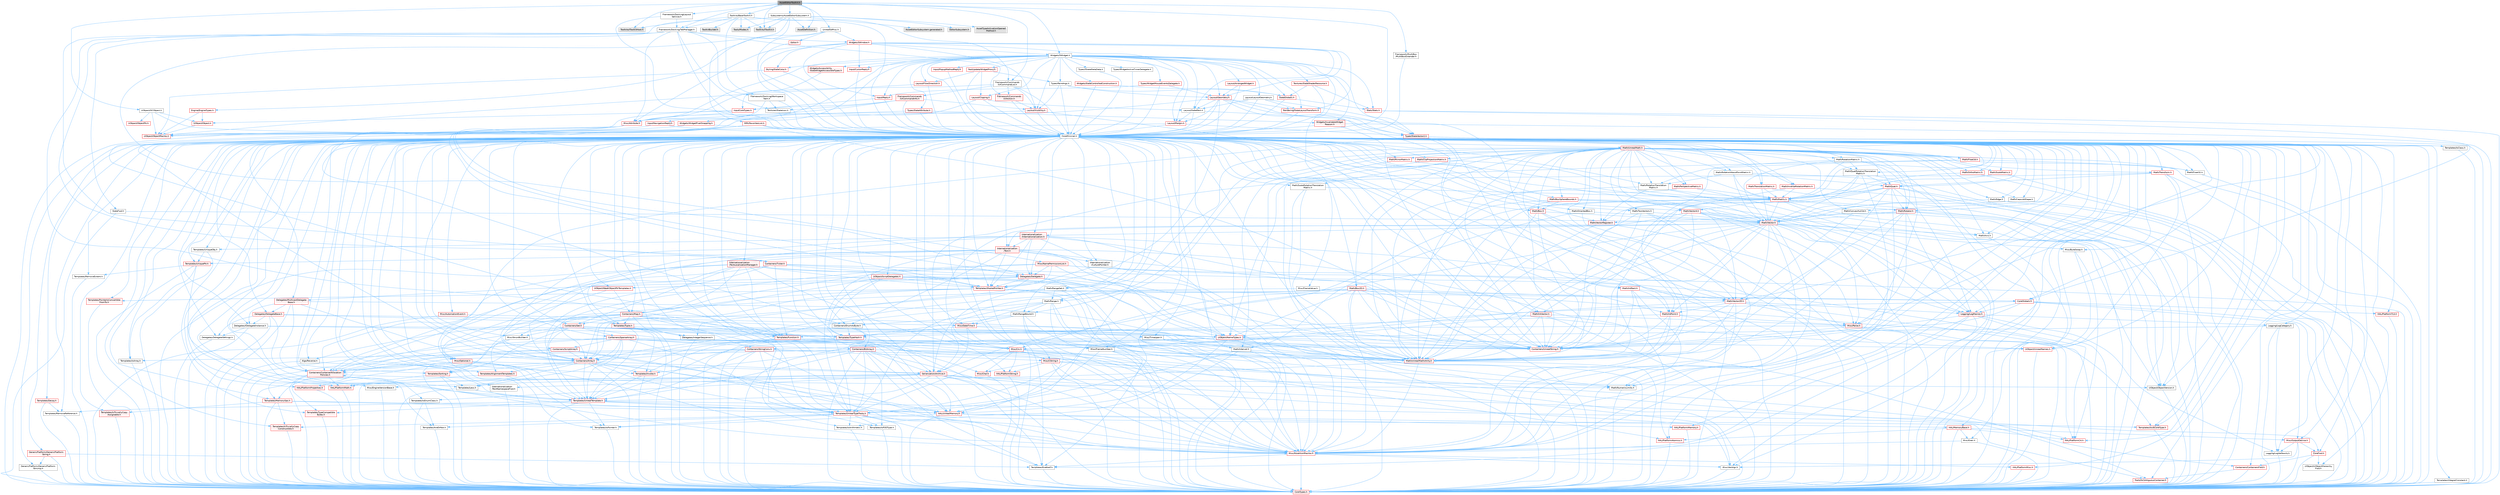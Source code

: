 digraph "AssetEditorToolkit.h"
{
 // INTERACTIVE_SVG=YES
 // LATEX_PDF_SIZE
  bgcolor="transparent";
  edge [fontname=Helvetica,fontsize=10,labelfontname=Helvetica,labelfontsize=10];
  node [fontname=Helvetica,fontsize=10,shape=box,height=0.2,width=0.4];
  Node1 [id="Node000001",label="AssetEditorToolkit.h",height=0.2,width=0.4,color="gray40", fillcolor="grey60", style="filled", fontcolor="black",tooltip=" "];
  Node1 -> Node2 [id="edge1_Node000001_Node000002",color="steelblue1",style="solid",tooltip=" "];
  Node2 [id="Node000002",label="CoreMinimal.h",height=0.2,width=0.4,color="grey40", fillcolor="white", style="filled",URL="$d7/d67/CoreMinimal_8h.html",tooltip=" "];
  Node2 -> Node3 [id="edge2_Node000002_Node000003",color="steelblue1",style="solid",tooltip=" "];
  Node3 [id="Node000003",label="CoreTypes.h",height=0.2,width=0.4,color="red", fillcolor="#FFF0F0", style="filled",URL="$dc/dec/CoreTypes_8h.html",tooltip=" "];
  Node2 -> Node17 [id="edge3_Node000002_Node000017",color="steelblue1",style="solid",tooltip=" "];
  Node17 [id="Node000017",label="CoreFwd.h",height=0.2,width=0.4,color="red", fillcolor="#FFF0F0", style="filled",URL="$d1/d1e/CoreFwd_8h.html",tooltip=" "];
  Node17 -> Node3 [id="edge4_Node000017_Node000003",color="steelblue1",style="solid",tooltip=" "];
  Node17 -> Node18 [id="edge5_Node000017_Node000018",color="steelblue1",style="solid",tooltip=" "];
  Node18 [id="Node000018",label="Containers/ContainersFwd.h",height=0.2,width=0.4,color="red", fillcolor="#FFF0F0", style="filled",URL="$d4/d0a/ContainersFwd_8h.html",tooltip=" "];
  Node18 -> Node3 [id="edge6_Node000018_Node000003",color="steelblue1",style="solid",tooltip=" "];
  Node18 -> Node19 [id="edge7_Node000018_Node000019",color="steelblue1",style="solid",tooltip=" "];
  Node19 [id="Node000019",label="Traits/IsContiguousContainer.h",height=0.2,width=0.4,color="red", fillcolor="#FFF0F0", style="filled",URL="$d5/d3c/IsContiguousContainer_8h.html",tooltip=" "];
  Node19 -> Node3 [id="edge8_Node000019_Node000003",color="steelblue1",style="solid",tooltip=" "];
  Node17 -> Node23 [id="edge9_Node000017_Node000023",color="steelblue1",style="solid",tooltip=" "];
  Node23 [id="Node000023",label="UObject/UObjectHierarchy\lFwd.h",height=0.2,width=0.4,color="grey40", fillcolor="white", style="filled",URL="$d3/d13/UObjectHierarchyFwd_8h.html",tooltip=" "];
  Node2 -> Node23 [id="edge10_Node000002_Node000023",color="steelblue1",style="solid",tooltip=" "];
  Node2 -> Node18 [id="edge11_Node000002_Node000018",color="steelblue1",style="solid",tooltip=" "];
  Node2 -> Node24 [id="edge12_Node000002_Node000024",color="steelblue1",style="solid",tooltip=" "];
  Node24 [id="Node000024",label="Misc/VarArgs.h",height=0.2,width=0.4,color="grey40", fillcolor="white", style="filled",URL="$d5/d6f/VarArgs_8h.html",tooltip=" "];
  Node24 -> Node3 [id="edge13_Node000024_Node000003",color="steelblue1",style="solid",tooltip=" "];
  Node2 -> Node25 [id="edge14_Node000002_Node000025",color="steelblue1",style="solid",tooltip=" "];
  Node25 [id="Node000025",label="Logging/LogVerbosity.h",height=0.2,width=0.4,color="grey40", fillcolor="white", style="filled",URL="$d2/d8f/LogVerbosity_8h.html",tooltip=" "];
  Node25 -> Node3 [id="edge15_Node000025_Node000003",color="steelblue1",style="solid",tooltip=" "];
  Node2 -> Node26 [id="edge16_Node000002_Node000026",color="steelblue1",style="solid",tooltip=" "];
  Node26 [id="Node000026",label="Misc/OutputDevice.h",height=0.2,width=0.4,color="red", fillcolor="#FFF0F0", style="filled",URL="$d7/d32/OutputDevice_8h.html",tooltip=" "];
  Node26 -> Node17 [id="edge17_Node000026_Node000017",color="steelblue1",style="solid",tooltip=" "];
  Node26 -> Node3 [id="edge18_Node000026_Node000003",color="steelblue1",style="solid",tooltip=" "];
  Node26 -> Node25 [id="edge19_Node000026_Node000025",color="steelblue1",style="solid",tooltip=" "];
  Node26 -> Node24 [id="edge20_Node000026_Node000024",color="steelblue1",style="solid",tooltip=" "];
  Node2 -> Node32 [id="edge21_Node000002_Node000032",color="steelblue1",style="solid",tooltip=" "];
  Node32 [id="Node000032",label="HAL/PlatformCrt.h",height=0.2,width=0.4,color="red", fillcolor="#FFF0F0", style="filled",URL="$d8/d75/PlatformCrt_8h.html",tooltip=" "];
  Node2 -> Node42 [id="edge22_Node000002_Node000042",color="steelblue1",style="solid",tooltip=" "];
  Node42 [id="Node000042",label="HAL/PlatformMisc.h",height=0.2,width=0.4,color="red", fillcolor="#FFF0F0", style="filled",URL="$d0/df5/PlatformMisc_8h.html",tooltip=" "];
  Node42 -> Node3 [id="edge23_Node000042_Node000003",color="steelblue1",style="solid",tooltip=" "];
  Node2 -> Node61 [id="edge24_Node000002_Node000061",color="steelblue1",style="solid",tooltip=" "];
  Node61 [id="Node000061",label="Misc/AssertionMacros.h",height=0.2,width=0.4,color="red", fillcolor="#FFF0F0", style="filled",URL="$d0/dfa/AssertionMacros_8h.html",tooltip=" "];
  Node61 -> Node3 [id="edge25_Node000061_Node000003",color="steelblue1",style="solid",tooltip=" "];
  Node61 -> Node42 [id="edge26_Node000061_Node000042",color="steelblue1",style="solid",tooltip=" "];
  Node61 -> Node62 [id="edge27_Node000061_Node000062",color="steelblue1",style="solid",tooltip=" "];
  Node62 [id="Node000062",label="Templates/EnableIf.h",height=0.2,width=0.4,color="grey40", fillcolor="white", style="filled",URL="$d7/d60/EnableIf_8h.html",tooltip=" "];
  Node62 -> Node3 [id="edge28_Node000062_Node000003",color="steelblue1",style="solid",tooltip=" "];
  Node61 -> Node24 [id="edge29_Node000061_Node000024",color="steelblue1",style="solid",tooltip=" "];
  Node2 -> Node70 [id="edge30_Node000002_Node000070",color="steelblue1",style="solid",tooltip=" "];
  Node70 [id="Node000070",label="Templates/IsPointer.h",height=0.2,width=0.4,color="grey40", fillcolor="white", style="filled",URL="$d7/d05/IsPointer_8h.html",tooltip=" "];
  Node70 -> Node3 [id="edge31_Node000070_Node000003",color="steelblue1",style="solid",tooltip=" "];
  Node2 -> Node71 [id="edge32_Node000002_Node000071",color="steelblue1",style="solid",tooltip=" "];
  Node71 [id="Node000071",label="HAL/PlatformMemory.h",height=0.2,width=0.4,color="red", fillcolor="#FFF0F0", style="filled",URL="$de/d68/PlatformMemory_8h.html",tooltip=" "];
  Node71 -> Node3 [id="edge33_Node000071_Node000003",color="steelblue1",style="solid",tooltip=" "];
  Node2 -> Node54 [id="edge34_Node000002_Node000054",color="steelblue1",style="solid",tooltip=" "];
  Node54 [id="Node000054",label="HAL/PlatformAtomics.h",height=0.2,width=0.4,color="red", fillcolor="#FFF0F0", style="filled",URL="$d3/d36/PlatformAtomics_8h.html",tooltip=" "];
  Node54 -> Node3 [id="edge35_Node000054_Node000003",color="steelblue1",style="solid",tooltip=" "];
  Node2 -> Node76 [id="edge36_Node000002_Node000076",color="steelblue1",style="solid",tooltip=" "];
  Node76 [id="Node000076",label="Misc/Exec.h",height=0.2,width=0.4,color="grey40", fillcolor="white", style="filled",URL="$de/ddb/Exec_8h.html",tooltip=" "];
  Node76 -> Node3 [id="edge37_Node000076_Node000003",color="steelblue1",style="solid",tooltip=" "];
  Node76 -> Node61 [id="edge38_Node000076_Node000061",color="steelblue1",style="solid",tooltip=" "];
  Node2 -> Node77 [id="edge39_Node000002_Node000077",color="steelblue1",style="solid",tooltip=" "];
  Node77 [id="Node000077",label="HAL/MemoryBase.h",height=0.2,width=0.4,color="red", fillcolor="#FFF0F0", style="filled",URL="$d6/d9f/MemoryBase_8h.html",tooltip=" "];
  Node77 -> Node3 [id="edge40_Node000077_Node000003",color="steelblue1",style="solid",tooltip=" "];
  Node77 -> Node54 [id="edge41_Node000077_Node000054",color="steelblue1",style="solid",tooltip=" "];
  Node77 -> Node32 [id="edge42_Node000077_Node000032",color="steelblue1",style="solid",tooltip=" "];
  Node77 -> Node76 [id="edge43_Node000077_Node000076",color="steelblue1",style="solid",tooltip=" "];
  Node77 -> Node26 [id="edge44_Node000077_Node000026",color="steelblue1",style="solid",tooltip=" "];
  Node2 -> Node87 [id="edge45_Node000002_Node000087",color="steelblue1",style="solid",tooltip=" "];
  Node87 [id="Node000087",label="HAL/UnrealMemory.h",height=0.2,width=0.4,color="red", fillcolor="#FFF0F0", style="filled",URL="$d9/d96/UnrealMemory_8h.html",tooltip=" "];
  Node87 -> Node3 [id="edge46_Node000087_Node000003",color="steelblue1",style="solid",tooltip=" "];
  Node87 -> Node77 [id="edge47_Node000087_Node000077",color="steelblue1",style="solid",tooltip=" "];
  Node87 -> Node71 [id="edge48_Node000087_Node000071",color="steelblue1",style="solid",tooltip=" "];
  Node87 -> Node70 [id="edge49_Node000087_Node000070",color="steelblue1",style="solid",tooltip=" "];
  Node2 -> Node89 [id="edge50_Node000002_Node000089",color="steelblue1",style="solid",tooltip=" "];
  Node89 [id="Node000089",label="Templates/IsArithmetic.h",height=0.2,width=0.4,color="grey40", fillcolor="white", style="filled",URL="$d2/d5d/IsArithmetic_8h.html",tooltip=" "];
  Node89 -> Node3 [id="edge51_Node000089_Node000003",color="steelblue1",style="solid",tooltip=" "];
  Node2 -> Node83 [id="edge52_Node000002_Node000083",color="steelblue1",style="solid",tooltip=" "];
  Node83 [id="Node000083",label="Templates/AndOrNot.h",height=0.2,width=0.4,color="grey40", fillcolor="white", style="filled",URL="$db/d0a/AndOrNot_8h.html",tooltip=" "];
  Node83 -> Node3 [id="edge53_Node000083_Node000003",color="steelblue1",style="solid",tooltip=" "];
  Node2 -> Node90 [id="edge54_Node000002_Node000090",color="steelblue1",style="solid",tooltip=" "];
  Node90 [id="Node000090",label="Templates/IsPODType.h",height=0.2,width=0.4,color="grey40", fillcolor="white", style="filled",URL="$d7/db1/IsPODType_8h.html",tooltip=" "];
  Node90 -> Node3 [id="edge55_Node000090_Node000003",color="steelblue1",style="solid",tooltip=" "];
  Node2 -> Node91 [id="edge56_Node000002_Node000091",color="steelblue1",style="solid",tooltip=" "];
  Node91 [id="Node000091",label="Templates/IsUECoreType.h",height=0.2,width=0.4,color="red", fillcolor="#FFF0F0", style="filled",URL="$d1/db8/IsUECoreType_8h.html",tooltip=" "];
  Node91 -> Node3 [id="edge57_Node000091_Node000003",color="steelblue1",style="solid",tooltip=" "];
  Node2 -> Node84 [id="edge58_Node000002_Node000084",color="steelblue1",style="solid",tooltip=" "];
  Node84 [id="Node000084",label="Templates/IsTriviallyCopy\lConstructible.h",height=0.2,width=0.4,color="red", fillcolor="#FFF0F0", style="filled",URL="$d3/d78/IsTriviallyCopyConstructible_8h.html",tooltip=" "];
  Node84 -> Node3 [id="edge59_Node000084_Node000003",color="steelblue1",style="solid",tooltip=" "];
  Node2 -> Node92 [id="edge60_Node000002_Node000092",color="steelblue1",style="solid",tooltip=" "];
  Node92 [id="Node000092",label="Templates/UnrealTypeTraits.h",height=0.2,width=0.4,color="red", fillcolor="#FFF0F0", style="filled",URL="$d2/d2d/UnrealTypeTraits_8h.html",tooltip=" "];
  Node92 -> Node3 [id="edge61_Node000092_Node000003",color="steelblue1",style="solid",tooltip=" "];
  Node92 -> Node70 [id="edge62_Node000092_Node000070",color="steelblue1",style="solid",tooltip=" "];
  Node92 -> Node61 [id="edge63_Node000092_Node000061",color="steelblue1",style="solid",tooltip=" "];
  Node92 -> Node83 [id="edge64_Node000092_Node000083",color="steelblue1",style="solid",tooltip=" "];
  Node92 -> Node62 [id="edge65_Node000092_Node000062",color="steelblue1",style="solid",tooltip=" "];
  Node92 -> Node89 [id="edge66_Node000092_Node000089",color="steelblue1",style="solid",tooltip=" "];
  Node92 -> Node90 [id="edge67_Node000092_Node000090",color="steelblue1",style="solid",tooltip=" "];
  Node92 -> Node91 [id="edge68_Node000092_Node000091",color="steelblue1",style="solid",tooltip=" "];
  Node92 -> Node84 [id="edge69_Node000092_Node000084",color="steelblue1",style="solid",tooltip=" "];
  Node2 -> Node62 [id="edge70_Node000002_Node000062",color="steelblue1",style="solid",tooltip=" "];
  Node2 -> Node94 [id="edge71_Node000002_Node000094",color="steelblue1",style="solid",tooltip=" "];
  Node94 [id="Node000094",label="Templates/RemoveReference.h",height=0.2,width=0.4,color="grey40", fillcolor="white", style="filled",URL="$da/dbe/RemoveReference_8h.html",tooltip=" "];
  Node94 -> Node3 [id="edge72_Node000094_Node000003",color="steelblue1",style="solid",tooltip=" "];
  Node2 -> Node95 [id="edge73_Node000002_Node000095",color="steelblue1",style="solid",tooltip=" "];
  Node95 [id="Node000095",label="Templates/IntegralConstant.h",height=0.2,width=0.4,color="grey40", fillcolor="white", style="filled",URL="$db/d1b/IntegralConstant_8h.html",tooltip=" "];
  Node95 -> Node3 [id="edge74_Node000095_Node000003",color="steelblue1",style="solid",tooltip=" "];
  Node2 -> Node96 [id="edge75_Node000002_Node000096",color="steelblue1",style="solid",tooltip=" "];
  Node96 [id="Node000096",label="Templates/IsClass.h",height=0.2,width=0.4,color="grey40", fillcolor="white", style="filled",URL="$db/dcb/IsClass_8h.html",tooltip=" "];
  Node96 -> Node3 [id="edge76_Node000096_Node000003",color="steelblue1",style="solid",tooltip=" "];
  Node2 -> Node97 [id="edge77_Node000002_Node000097",color="steelblue1",style="solid",tooltip=" "];
  Node97 [id="Node000097",label="Templates/TypeCompatible\lBytes.h",height=0.2,width=0.4,color="red", fillcolor="#FFF0F0", style="filled",URL="$df/d0a/TypeCompatibleBytes_8h.html",tooltip=" "];
  Node97 -> Node3 [id="edge78_Node000097_Node000003",color="steelblue1",style="solid",tooltip=" "];
  Node2 -> Node19 [id="edge79_Node000002_Node000019",color="steelblue1",style="solid",tooltip=" "];
  Node2 -> Node98 [id="edge80_Node000002_Node000098",color="steelblue1",style="solid",tooltip=" "];
  Node98 [id="Node000098",label="Templates/UnrealTemplate.h",height=0.2,width=0.4,color="red", fillcolor="#FFF0F0", style="filled",URL="$d4/d24/UnrealTemplate_8h.html",tooltip=" "];
  Node98 -> Node3 [id="edge81_Node000098_Node000003",color="steelblue1",style="solid",tooltip=" "];
  Node98 -> Node70 [id="edge82_Node000098_Node000070",color="steelblue1",style="solid",tooltip=" "];
  Node98 -> Node87 [id="edge83_Node000098_Node000087",color="steelblue1",style="solid",tooltip=" "];
  Node98 -> Node92 [id="edge84_Node000098_Node000092",color="steelblue1",style="solid",tooltip=" "];
  Node98 -> Node94 [id="edge85_Node000098_Node000094",color="steelblue1",style="solid",tooltip=" "];
  Node98 -> Node97 [id="edge86_Node000098_Node000097",color="steelblue1",style="solid",tooltip=" "];
  Node98 -> Node19 [id="edge87_Node000098_Node000019",color="steelblue1",style="solid",tooltip=" "];
  Node2 -> Node47 [id="edge88_Node000002_Node000047",color="steelblue1",style="solid",tooltip=" "];
  Node47 [id="Node000047",label="Math/NumericLimits.h",height=0.2,width=0.4,color="grey40", fillcolor="white", style="filled",URL="$df/d1b/NumericLimits_8h.html",tooltip=" "];
  Node47 -> Node3 [id="edge89_Node000047_Node000003",color="steelblue1",style="solid",tooltip=" "];
  Node2 -> Node102 [id="edge90_Node000002_Node000102",color="steelblue1",style="solid",tooltip=" "];
  Node102 [id="Node000102",label="HAL/PlatformMath.h",height=0.2,width=0.4,color="red", fillcolor="#FFF0F0", style="filled",URL="$dc/d53/PlatformMath_8h.html",tooltip=" "];
  Node102 -> Node3 [id="edge91_Node000102_Node000003",color="steelblue1",style="solid",tooltip=" "];
  Node2 -> Node85 [id="edge92_Node000002_Node000085",color="steelblue1",style="solid",tooltip=" "];
  Node85 [id="Node000085",label="Templates/IsTriviallyCopy\lAssignable.h",height=0.2,width=0.4,color="red", fillcolor="#FFF0F0", style="filled",URL="$d2/df2/IsTriviallyCopyAssignable_8h.html",tooltip=" "];
  Node85 -> Node3 [id="edge93_Node000085_Node000003",color="steelblue1",style="solid",tooltip=" "];
  Node2 -> Node110 [id="edge94_Node000002_Node000110",color="steelblue1",style="solid",tooltip=" "];
  Node110 [id="Node000110",label="Templates/MemoryOps.h",height=0.2,width=0.4,color="red", fillcolor="#FFF0F0", style="filled",URL="$db/dea/MemoryOps_8h.html",tooltip=" "];
  Node110 -> Node3 [id="edge95_Node000110_Node000003",color="steelblue1",style="solid",tooltip=" "];
  Node110 -> Node87 [id="edge96_Node000110_Node000087",color="steelblue1",style="solid",tooltip=" "];
  Node110 -> Node85 [id="edge97_Node000110_Node000085",color="steelblue1",style="solid",tooltip=" "];
  Node110 -> Node84 [id="edge98_Node000110_Node000084",color="steelblue1",style="solid",tooltip=" "];
  Node110 -> Node92 [id="edge99_Node000110_Node000092",color="steelblue1",style="solid",tooltip=" "];
  Node2 -> Node111 [id="edge100_Node000002_Node000111",color="steelblue1",style="solid",tooltip=" "];
  Node111 [id="Node000111",label="Containers/ContainerAllocation\lPolicies.h",height=0.2,width=0.4,color="red", fillcolor="#FFF0F0", style="filled",URL="$d7/dff/ContainerAllocationPolicies_8h.html",tooltip=" "];
  Node111 -> Node3 [id="edge101_Node000111_Node000003",color="steelblue1",style="solid",tooltip=" "];
  Node111 -> Node111 [id="edge102_Node000111_Node000111",color="steelblue1",style="solid",tooltip=" "];
  Node111 -> Node102 [id="edge103_Node000111_Node000102",color="steelblue1",style="solid",tooltip=" "];
  Node111 -> Node87 [id="edge104_Node000111_Node000087",color="steelblue1",style="solid",tooltip=" "];
  Node111 -> Node47 [id="edge105_Node000111_Node000047",color="steelblue1",style="solid",tooltip=" "];
  Node111 -> Node61 [id="edge106_Node000111_Node000061",color="steelblue1",style="solid",tooltip=" "];
  Node111 -> Node110 [id="edge107_Node000111_Node000110",color="steelblue1",style="solid",tooltip=" "];
  Node111 -> Node97 [id="edge108_Node000111_Node000097",color="steelblue1",style="solid",tooltip=" "];
  Node2 -> Node114 [id="edge109_Node000002_Node000114",color="steelblue1",style="solid",tooltip=" "];
  Node114 [id="Node000114",label="Templates/IsEnumClass.h",height=0.2,width=0.4,color="grey40", fillcolor="white", style="filled",URL="$d7/d15/IsEnumClass_8h.html",tooltip=" "];
  Node114 -> Node3 [id="edge110_Node000114_Node000003",color="steelblue1",style="solid",tooltip=" "];
  Node114 -> Node83 [id="edge111_Node000114_Node000083",color="steelblue1",style="solid",tooltip=" "];
  Node2 -> Node115 [id="edge112_Node000002_Node000115",color="steelblue1",style="solid",tooltip=" "];
  Node115 [id="Node000115",label="HAL/PlatformProperties.h",height=0.2,width=0.4,color="red", fillcolor="#FFF0F0", style="filled",URL="$d9/db0/PlatformProperties_8h.html",tooltip=" "];
  Node115 -> Node3 [id="edge113_Node000115_Node000003",color="steelblue1",style="solid",tooltip=" "];
  Node2 -> Node118 [id="edge114_Node000002_Node000118",color="steelblue1",style="solid",tooltip=" "];
  Node118 [id="Node000118",label="Misc/EngineVersionBase.h",height=0.2,width=0.4,color="grey40", fillcolor="white", style="filled",URL="$d5/d2b/EngineVersionBase_8h.html",tooltip=" "];
  Node118 -> Node3 [id="edge115_Node000118_Node000003",color="steelblue1",style="solid",tooltip=" "];
  Node2 -> Node119 [id="edge116_Node000002_Node000119",color="steelblue1",style="solid",tooltip=" "];
  Node119 [id="Node000119",label="Internationalization\l/TextNamespaceFwd.h",height=0.2,width=0.4,color="grey40", fillcolor="white", style="filled",URL="$d8/d97/TextNamespaceFwd_8h.html",tooltip=" "];
  Node119 -> Node3 [id="edge117_Node000119_Node000003",color="steelblue1",style="solid",tooltip=" "];
  Node2 -> Node120 [id="edge118_Node000002_Node000120",color="steelblue1",style="solid",tooltip=" "];
  Node120 [id="Node000120",label="Serialization/Archive.h",height=0.2,width=0.4,color="red", fillcolor="#FFF0F0", style="filled",URL="$d7/d3b/Archive_8h.html",tooltip=" "];
  Node120 -> Node17 [id="edge119_Node000120_Node000017",color="steelblue1",style="solid",tooltip=" "];
  Node120 -> Node3 [id="edge120_Node000120_Node000003",color="steelblue1",style="solid",tooltip=" "];
  Node120 -> Node115 [id="edge121_Node000120_Node000115",color="steelblue1",style="solid",tooltip=" "];
  Node120 -> Node119 [id="edge122_Node000120_Node000119",color="steelblue1",style="solid",tooltip=" "];
  Node120 -> Node61 [id="edge123_Node000120_Node000061",color="steelblue1",style="solid",tooltip=" "];
  Node120 -> Node118 [id="edge124_Node000120_Node000118",color="steelblue1",style="solid",tooltip=" "];
  Node120 -> Node24 [id="edge125_Node000120_Node000024",color="steelblue1",style="solid",tooltip=" "];
  Node120 -> Node62 [id="edge126_Node000120_Node000062",color="steelblue1",style="solid",tooltip=" "];
  Node120 -> Node114 [id="edge127_Node000120_Node000114",color="steelblue1",style="solid",tooltip=" "];
  Node120 -> Node98 [id="edge128_Node000120_Node000098",color="steelblue1",style="solid",tooltip=" "];
  Node120 -> Node123 [id="edge129_Node000120_Node000123",color="steelblue1",style="solid",tooltip=" "];
  Node123 [id="Node000123",label="UObject/ObjectVersion.h",height=0.2,width=0.4,color="grey40", fillcolor="white", style="filled",URL="$da/d63/ObjectVersion_8h.html",tooltip=" "];
  Node123 -> Node3 [id="edge130_Node000123_Node000003",color="steelblue1",style="solid",tooltip=" "];
  Node2 -> Node124 [id="edge131_Node000002_Node000124",color="steelblue1",style="solid",tooltip=" "];
  Node124 [id="Node000124",label="Templates/Less.h",height=0.2,width=0.4,color="grey40", fillcolor="white", style="filled",URL="$de/dc8/Less_8h.html",tooltip=" "];
  Node124 -> Node3 [id="edge132_Node000124_Node000003",color="steelblue1",style="solid",tooltip=" "];
  Node124 -> Node98 [id="edge133_Node000124_Node000098",color="steelblue1",style="solid",tooltip=" "];
  Node2 -> Node125 [id="edge134_Node000002_Node000125",color="steelblue1",style="solid",tooltip=" "];
  Node125 [id="Node000125",label="Templates/Sorting.h",height=0.2,width=0.4,color="red", fillcolor="#FFF0F0", style="filled",URL="$d3/d9e/Sorting_8h.html",tooltip=" "];
  Node125 -> Node3 [id="edge135_Node000125_Node000003",color="steelblue1",style="solid",tooltip=" "];
  Node125 -> Node102 [id="edge136_Node000125_Node000102",color="steelblue1",style="solid",tooltip=" "];
  Node125 -> Node124 [id="edge137_Node000125_Node000124",color="steelblue1",style="solid",tooltip=" "];
  Node2 -> Node136 [id="edge138_Node000002_Node000136",color="steelblue1",style="solid",tooltip=" "];
  Node136 [id="Node000136",label="Misc/Char.h",height=0.2,width=0.4,color="red", fillcolor="#FFF0F0", style="filled",URL="$d0/d58/Char_8h.html",tooltip=" "];
  Node136 -> Node3 [id="edge139_Node000136_Node000003",color="steelblue1",style="solid",tooltip=" "];
  Node2 -> Node139 [id="edge140_Node000002_Node000139",color="steelblue1",style="solid",tooltip=" "];
  Node139 [id="Node000139",label="GenericPlatform/GenericPlatform\lStricmp.h",height=0.2,width=0.4,color="grey40", fillcolor="white", style="filled",URL="$d2/d86/GenericPlatformStricmp_8h.html",tooltip=" "];
  Node139 -> Node3 [id="edge141_Node000139_Node000003",color="steelblue1",style="solid",tooltip=" "];
  Node2 -> Node140 [id="edge142_Node000002_Node000140",color="steelblue1",style="solid",tooltip=" "];
  Node140 [id="Node000140",label="GenericPlatform/GenericPlatform\lString.h",height=0.2,width=0.4,color="red", fillcolor="#FFF0F0", style="filled",URL="$dd/d20/GenericPlatformString_8h.html",tooltip=" "];
  Node140 -> Node3 [id="edge143_Node000140_Node000003",color="steelblue1",style="solid",tooltip=" "];
  Node140 -> Node139 [id="edge144_Node000140_Node000139",color="steelblue1",style="solid",tooltip=" "];
  Node140 -> Node62 [id="edge145_Node000140_Node000062",color="steelblue1",style="solid",tooltip=" "];
  Node2 -> Node73 [id="edge146_Node000002_Node000073",color="steelblue1",style="solid",tooltip=" "];
  Node73 [id="Node000073",label="HAL/PlatformString.h",height=0.2,width=0.4,color="red", fillcolor="#FFF0F0", style="filled",URL="$db/db5/PlatformString_8h.html",tooltip=" "];
  Node73 -> Node3 [id="edge147_Node000073_Node000003",color="steelblue1",style="solid",tooltip=" "];
  Node2 -> Node143 [id="edge148_Node000002_Node000143",color="steelblue1",style="solid",tooltip=" "];
  Node143 [id="Node000143",label="Misc/CString.h",height=0.2,width=0.4,color="red", fillcolor="#FFF0F0", style="filled",URL="$d2/d49/CString_8h.html",tooltip=" "];
  Node143 -> Node3 [id="edge149_Node000143_Node000003",color="steelblue1",style="solid",tooltip=" "];
  Node143 -> Node32 [id="edge150_Node000143_Node000032",color="steelblue1",style="solid",tooltip=" "];
  Node143 -> Node73 [id="edge151_Node000143_Node000073",color="steelblue1",style="solid",tooltip=" "];
  Node143 -> Node61 [id="edge152_Node000143_Node000061",color="steelblue1",style="solid",tooltip=" "];
  Node143 -> Node136 [id="edge153_Node000143_Node000136",color="steelblue1",style="solid",tooltip=" "];
  Node143 -> Node24 [id="edge154_Node000143_Node000024",color="steelblue1",style="solid",tooltip=" "];
  Node2 -> Node144 [id="edge155_Node000002_Node000144",color="steelblue1",style="solid",tooltip=" "];
  Node144 [id="Node000144",label="Misc/Crc.h",height=0.2,width=0.4,color="red", fillcolor="#FFF0F0", style="filled",URL="$d4/dd2/Crc_8h.html",tooltip=" "];
  Node144 -> Node3 [id="edge156_Node000144_Node000003",color="steelblue1",style="solid",tooltip=" "];
  Node144 -> Node73 [id="edge157_Node000144_Node000073",color="steelblue1",style="solid",tooltip=" "];
  Node144 -> Node61 [id="edge158_Node000144_Node000061",color="steelblue1",style="solid",tooltip=" "];
  Node144 -> Node143 [id="edge159_Node000144_Node000143",color="steelblue1",style="solid",tooltip=" "];
  Node144 -> Node136 [id="edge160_Node000144_Node000136",color="steelblue1",style="solid",tooltip=" "];
  Node144 -> Node92 [id="edge161_Node000144_Node000092",color="steelblue1",style="solid",tooltip=" "];
  Node2 -> Node135 [id="edge162_Node000002_Node000135",color="steelblue1",style="solid",tooltip=" "];
  Node135 [id="Node000135",label="Math/UnrealMathUtility.h",height=0.2,width=0.4,color="red", fillcolor="#FFF0F0", style="filled",URL="$db/db8/UnrealMathUtility_8h.html",tooltip=" "];
  Node135 -> Node3 [id="edge163_Node000135_Node000003",color="steelblue1",style="solid",tooltip=" "];
  Node135 -> Node61 [id="edge164_Node000135_Node000061",color="steelblue1",style="solid",tooltip=" "];
  Node135 -> Node102 [id="edge165_Node000135_Node000102",color="steelblue1",style="solid",tooltip=" "];
  Node2 -> Node145 [id="edge166_Node000002_Node000145",color="steelblue1",style="solid",tooltip=" "];
  Node145 [id="Node000145",label="Containers/UnrealString.h",height=0.2,width=0.4,color="red", fillcolor="#FFF0F0", style="filled",URL="$d5/dba/UnrealString_8h.html",tooltip=" "];
  Node2 -> Node149 [id="edge167_Node000002_Node000149",color="steelblue1",style="solid",tooltip=" "];
  Node149 [id="Node000149",label="Containers/Array.h",height=0.2,width=0.4,color="red", fillcolor="#FFF0F0", style="filled",URL="$df/dd0/Array_8h.html",tooltip=" "];
  Node149 -> Node3 [id="edge168_Node000149_Node000003",color="steelblue1",style="solid",tooltip=" "];
  Node149 -> Node61 [id="edge169_Node000149_Node000061",color="steelblue1",style="solid",tooltip=" "];
  Node149 -> Node87 [id="edge170_Node000149_Node000087",color="steelblue1",style="solid",tooltip=" "];
  Node149 -> Node92 [id="edge171_Node000149_Node000092",color="steelblue1",style="solid",tooltip=" "];
  Node149 -> Node98 [id="edge172_Node000149_Node000098",color="steelblue1",style="solid",tooltip=" "];
  Node149 -> Node111 [id="edge173_Node000149_Node000111",color="steelblue1",style="solid",tooltip=" "];
  Node149 -> Node120 [id="edge174_Node000149_Node000120",color="steelblue1",style="solid",tooltip=" "];
  Node149 -> Node128 [id="edge175_Node000149_Node000128",color="steelblue1",style="solid",tooltip=" "];
  Node128 [id="Node000128",label="Templates/Invoke.h",height=0.2,width=0.4,color="red", fillcolor="#FFF0F0", style="filled",URL="$d7/deb/Invoke_8h.html",tooltip=" "];
  Node128 -> Node3 [id="edge176_Node000128_Node000003",color="steelblue1",style="solid",tooltip=" "];
  Node128 -> Node98 [id="edge177_Node000128_Node000098",color="steelblue1",style="solid",tooltip=" "];
  Node149 -> Node124 [id="edge178_Node000149_Node000124",color="steelblue1",style="solid",tooltip=" "];
  Node149 -> Node125 [id="edge179_Node000149_Node000125",color="steelblue1",style="solid",tooltip=" "];
  Node149 -> Node172 [id="edge180_Node000149_Node000172",color="steelblue1",style="solid",tooltip=" "];
  Node172 [id="Node000172",label="Templates/AlignmentTemplates.h",height=0.2,width=0.4,color="red", fillcolor="#FFF0F0", style="filled",URL="$dd/d32/AlignmentTemplates_8h.html",tooltip=" "];
  Node172 -> Node3 [id="edge181_Node000172_Node000003",color="steelblue1",style="solid",tooltip=" "];
  Node172 -> Node70 [id="edge182_Node000172_Node000070",color="steelblue1",style="solid",tooltip=" "];
  Node2 -> Node173 [id="edge183_Node000002_Node000173",color="steelblue1",style="solid",tooltip=" "];
  Node173 [id="Node000173",label="Misc/FrameNumber.h",height=0.2,width=0.4,color="grey40", fillcolor="white", style="filled",URL="$dd/dbd/FrameNumber_8h.html",tooltip=" "];
  Node173 -> Node3 [id="edge184_Node000173_Node000003",color="steelblue1",style="solid",tooltip=" "];
  Node173 -> Node47 [id="edge185_Node000173_Node000047",color="steelblue1",style="solid",tooltip=" "];
  Node173 -> Node135 [id="edge186_Node000173_Node000135",color="steelblue1",style="solid",tooltip=" "];
  Node173 -> Node62 [id="edge187_Node000173_Node000062",color="steelblue1",style="solid",tooltip=" "];
  Node173 -> Node92 [id="edge188_Node000173_Node000092",color="steelblue1",style="solid",tooltip=" "];
  Node2 -> Node174 [id="edge189_Node000002_Node000174",color="steelblue1",style="solid",tooltip=" "];
  Node174 [id="Node000174",label="Misc/Timespan.h",height=0.2,width=0.4,color="grey40", fillcolor="white", style="filled",URL="$da/dd9/Timespan_8h.html",tooltip=" "];
  Node174 -> Node3 [id="edge190_Node000174_Node000003",color="steelblue1",style="solid",tooltip=" "];
  Node174 -> Node175 [id="edge191_Node000174_Node000175",color="steelblue1",style="solid",tooltip=" "];
  Node175 [id="Node000175",label="Math/Interval.h",height=0.2,width=0.4,color="grey40", fillcolor="white", style="filled",URL="$d1/d55/Interval_8h.html",tooltip=" "];
  Node175 -> Node3 [id="edge192_Node000175_Node000003",color="steelblue1",style="solid",tooltip=" "];
  Node175 -> Node89 [id="edge193_Node000175_Node000089",color="steelblue1",style="solid",tooltip=" "];
  Node175 -> Node92 [id="edge194_Node000175_Node000092",color="steelblue1",style="solid",tooltip=" "];
  Node175 -> Node47 [id="edge195_Node000175_Node000047",color="steelblue1",style="solid",tooltip=" "];
  Node175 -> Node135 [id="edge196_Node000175_Node000135",color="steelblue1",style="solid",tooltip=" "];
  Node174 -> Node135 [id="edge197_Node000174_Node000135",color="steelblue1",style="solid",tooltip=" "];
  Node174 -> Node61 [id="edge198_Node000174_Node000061",color="steelblue1",style="solid",tooltip=" "];
  Node2 -> Node176 [id="edge199_Node000002_Node000176",color="steelblue1",style="solid",tooltip=" "];
  Node176 [id="Node000176",label="Containers/StringConv.h",height=0.2,width=0.4,color="red", fillcolor="#FFF0F0", style="filled",URL="$d3/ddf/StringConv_8h.html",tooltip=" "];
  Node176 -> Node3 [id="edge200_Node000176_Node000003",color="steelblue1",style="solid",tooltip=" "];
  Node176 -> Node61 [id="edge201_Node000176_Node000061",color="steelblue1",style="solid",tooltip=" "];
  Node176 -> Node111 [id="edge202_Node000176_Node000111",color="steelblue1",style="solid",tooltip=" "];
  Node176 -> Node149 [id="edge203_Node000176_Node000149",color="steelblue1",style="solid",tooltip=" "];
  Node176 -> Node143 [id="edge204_Node000176_Node000143",color="steelblue1",style="solid",tooltip=" "];
  Node176 -> Node177 [id="edge205_Node000176_Node000177",color="steelblue1",style="solid",tooltip=" "];
  Node177 [id="Node000177",label="Templates/IsArray.h",height=0.2,width=0.4,color="grey40", fillcolor="white", style="filled",URL="$d8/d8d/IsArray_8h.html",tooltip=" "];
  Node177 -> Node3 [id="edge206_Node000177_Node000003",color="steelblue1",style="solid",tooltip=" "];
  Node176 -> Node98 [id="edge207_Node000176_Node000098",color="steelblue1",style="solid",tooltip=" "];
  Node176 -> Node92 [id="edge208_Node000176_Node000092",color="steelblue1",style="solid",tooltip=" "];
  Node176 -> Node19 [id="edge209_Node000176_Node000019",color="steelblue1",style="solid",tooltip=" "];
  Node2 -> Node178 [id="edge210_Node000002_Node000178",color="steelblue1",style="solid",tooltip=" "];
  Node178 [id="Node000178",label="UObject/UnrealNames.h",height=0.2,width=0.4,color="red", fillcolor="#FFF0F0", style="filled",URL="$d8/db1/UnrealNames_8h.html",tooltip=" "];
  Node178 -> Node3 [id="edge211_Node000178_Node000003",color="steelblue1",style="solid",tooltip=" "];
  Node2 -> Node180 [id="edge212_Node000002_Node000180",color="steelblue1",style="solid",tooltip=" "];
  Node180 [id="Node000180",label="UObject/NameTypes.h",height=0.2,width=0.4,color="red", fillcolor="#FFF0F0", style="filled",URL="$d6/d35/NameTypes_8h.html",tooltip=" "];
  Node180 -> Node3 [id="edge213_Node000180_Node000003",color="steelblue1",style="solid",tooltip=" "];
  Node180 -> Node61 [id="edge214_Node000180_Node000061",color="steelblue1",style="solid",tooltip=" "];
  Node180 -> Node87 [id="edge215_Node000180_Node000087",color="steelblue1",style="solid",tooltip=" "];
  Node180 -> Node92 [id="edge216_Node000180_Node000092",color="steelblue1",style="solid",tooltip=" "];
  Node180 -> Node98 [id="edge217_Node000180_Node000098",color="steelblue1",style="solid",tooltip=" "];
  Node180 -> Node145 [id="edge218_Node000180_Node000145",color="steelblue1",style="solid",tooltip=" "];
  Node180 -> Node176 [id="edge219_Node000180_Node000176",color="steelblue1",style="solid",tooltip=" "];
  Node180 -> Node178 [id="edge220_Node000180_Node000178",color="steelblue1",style="solid",tooltip=" "];
  Node2 -> Node188 [id="edge221_Node000002_Node000188",color="steelblue1",style="solid",tooltip=" "];
  Node188 [id="Node000188",label="Misc/Parse.h",height=0.2,width=0.4,color="red", fillcolor="#FFF0F0", style="filled",URL="$dc/d71/Parse_8h.html",tooltip=" "];
  Node188 -> Node145 [id="edge222_Node000188_Node000145",color="steelblue1",style="solid",tooltip=" "];
  Node188 -> Node3 [id="edge223_Node000188_Node000003",color="steelblue1",style="solid",tooltip=" "];
  Node188 -> Node32 [id="edge224_Node000188_Node000032",color="steelblue1",style="solid",tooltip=" "];
  Node188 -> Node189 [id="edge225_Node000188_Node000189",color="steelblue1",style="solid",tooltip=" "];
  Node189 [id="Node000189",label="Templates/Function.h",height=0.2,width=0.4,color="red", fillcolor="#FFF0F0", style="filled",URL="$df/df5/Function_8h.html",tooltip=" "];
  Node189 -> Node3 [id="edge226_Node000189_Node000003",color="steelblue1",style="solid",tooltip=" "];
  Node189 -> Node61 [id="edge227_Node000189_Node000061",color="steelblue1",style="solid",tooltip=" "];
  Node189 -> Node87 [id="edge228_Node000189_Node000087",color="steelblue1",style="solid",tooltip=" "];
  Node189 -> Node92 [id="edge229_Node000189_Node000092",color="steelblue1",style="solid",tooltip=" "];
  Node189 -> Node128 [id="edge230_Node000189_Node000128",color="steelblue1",style="solid",tooltip=" "];
  Node189 -> Node98 [id="edge231_Node000189_Node000098",color="steelblue1",style="solid",tooltip=" "];
  Node189 -> Node135 [id="edge232_Node000189_Node000135",color="steelblue1",style="solid",tooltip=" "];
  Node2 -> Node172 [id="edge233_Node000002_Node000172",color="steelblue1",style="solid",tooltip=" "];
  Node2 -> Node191 [id="edge234_Node000002_Node000191",color="steelblue1",style="solid",tooltip=" "];
  Node191 [id="Node000191",label="Misc/StructBuilder.h",height=0.2,width=0.4,color="grey40", fillcolor="white", style="filled",URL="$d9/db3/StructBuilder_8h.html",tooltip=" "];
  Node191 -> Node3 [id="edge235_Node000191_Node000003",color="steelblue1",style="solid",tooltip=" "];
  Node191 -> Node135 [id="edge236_Node000191_Node000135",color="steelblue1",style="solid",tooltip=" "];
  Node191 -> Node172 [id="edge237_Node000191_Node000172",color="steelblue1",style="solid",tooltip=" "];
  Node2 -> Node104 [id="edge238_Node000002_Node000104",color="steelblue1",style="solid",tooltip=" "];
  Node104 [id="Node000104",label="Templates/Decay.h",height=0.2,width=0.4,color="red", fillcolor="#FFF0F0", style="filled",URL="$dd/d0f/Decay_8h.html",tooltip=" "];
  Node104 -> Node3 [id="edge239_Node000104_Node000003",color="steelblue1",style="solid",tooltip=" "];
  Node104 -> Node94 [id="edge240_Node000104_Node000094",color="steelblue1",style="solid",tooltip=" "];
  Node2 -> Node192 [id="edge241_Node000002_Node000192",color="steelblue1",style="solid",tooltip=" "];
  Node192 [id="Node000192",label="Templates/PointerIsConvertible\lFromTo.h",height=0.2,width=0.4,color="red", fillcolor="#FFF0F0", style="filled",URL="$d6/d65/PointerIsConvertibleFromTo_8h.html",tooltip=" "];
  Node192 -> Node3 [id="edge242_Node000192_Node000003",color="steelblue1",style="solid",tooltip=" "];
  Node2 -> Node128 [id="edge243_Node000002_Node000128",color="steelblue1",style="solid",tooltip=" "];
  Node2 -> Node189 [id="edge244_Node000002_Node000189",color="steelblue1",style="solid",tooltip=" "];
  Node2 -> Node161 [id="edge245_Node000002_Node000161",color="steelblue1",style="solid",tooltip=" "];
  Node161 [id="Node000161",label="Templates/TypeHash.h",height=0.2,width=0.4,color="red", fillcolor="#FFF0F0", style="filled",URL="$d1/d62/TypeHash_8h.html",tooltip=" "];
  Node161 -> Node3 [id="edge246_Node000161_Node000003",color="steelblue1",style="solid",tooltip=" "];
  Node161 -> Node144 [id="edge247_Node000161_Node000144",color="steelblue1",style="solid",tooltip=" "];
  Node2 -> Node193 [id="edge248_Node000002_Node000193",color="steelblue1",style="solid",tooltip=" "];
  Node193 [id="Node000193",label="Containers/ScriptArray.h",height=0.2,width=0.4,color="red", fillcolor="#FFF0F0", style="filled",URL="$dc/daf/ScriptArray_8h.html",tooltip=" "];
  Node193 -> Node3 [id="edge249_Node000193_Node000003",color="steelblue1",style="solid",tooltip=" "];
  Node193 -> Node61 [id="edge250_Node000193_Node000061",color="steelblue1",style="solid",tooltip=" "];
  Node193 -> Node87 [id="edge251_Node000193_Node000087",color="steelblue1",style="solid",tooltip=" "];
  Node193 -> Node111 [id="edge252_Node000193_Node000111",color="steelblue1",style="solid",tooltip=" "];
  Node193 -> Node149 [id="edge253_Node000193_Node000149",color="steelblue1",style="solid",tooltip=" "];
  Node2 -> Node194 [id="edge254_Node000002_Node000194",color="steelblue1",style="solid",tooltip=" "];
  Node194 [id="Node000194",label="Containers/BitArray.h",height=0.2,width=0.4,color="red", fillcolor="#FFF0F0", style="filled",URL="$d1/de4/BitArray_8h.html",tooltip=" "];
  Node194 -> Node111 [id="edge255_Node000194_Node000111",color="steelblue1",style="solid",tooltip=" "];
  Node194 -> Node3 [id="edge256_Node000194_Node000003",color="steelblue1",style="solid",tooltip=" "];
  Node194 -> Node54 [id="edge257_Node000194_Node000054",color="steelblue1",style="solid",tooltip=" "];
  Node194 -> Node87 [id="edge258_Node000194_Node000087",color="steelblue1",style="solid",tooltip=" "];
  Node194 -> Node135 [id="edge259_Node000194_Node000135",color="steelblue1",style="solid",tooltip=" "];
  Node194 -> Node61 [id="edge260_Node000194_Node000061",color="steelblue1",style="solid",tooltip=" "];
  Node194 -> Node120 [id="edge261_Node000194_Node000120",color="steelblue1",style="solid",tooltip=" "];
  Node194 -> Node62 [id="edge262_Node000194_Node000062",color="steelblue1",style="solid",tooltip=" "];
  Node194 -> Node128 [id="edge263_Node000194_Node000128",color="steelblue1",style="solid",tooltip=" "];
  Node194 -> Node98 [id="edge264_Node000194_Node000098",color="steelblue1",style="solid",tooltip=" "];
  Node194 -> Node92 [id="edge265_Node000194_Node000092",color="steelblue1",style="solid",tooltip=" "];
  Node2 -> Node195 [id="edge266_Node000002_Node000195",color="steelblue1",style="solid",tooltip=" "];
  Node195 [id="Node000195",label="Containers/SparseArray.h",height=0.2,width=0.4,color="red", fillcolor="#FFF0F0", style="filled",URL="$d5/dbf/SparseArray_8h.html",tooltip=" "];
  Node195 -> Node3 [id="edge267_Node000195_Node000003",color="steelblue1",style="solid",tooltip=" "];
  Node195 -> Node61 [id="edge268_Node000195_Node000061",color="steelblue1",style="solid",tooltip=" "];
  Node195 -> Node87 [id="edge269_Node000195_Node000087",color="steelblue1",style="solid",tooltip=" "];
  Node195 -> Node92 [id="edge270_Node000195_Node000092",color="steelblue1",style="solid",tooltip=" "];
  Node195 -> Node98 [id="edge271_Node000195_Node000098",color="steelblue1",style="solid",tooltip=" "];
  Node195 -> Node111 [id="edge272_Node000195_Node000111",color="steelblue1",style="solid",tooltip=" "];
  Node195 -> Node124 [id="edge273_Node000195_Node000124",color="steelblue1",style="solid",tooltip=" "];
  Node195 -> Node149 [id="edge274_Node000195_Node000149",color="steelblue1",style="solid",tooltip=" "];
  Node195 -> Node135 [id="edge275_Node000195_Node000135",color="steelblue1",style="solid",tooltip=" "];
  Node195 -> Node193 [id="edge276_Node000195_Node000193",color="steelblue1",style="solid",tooltip=" "];
  Node195 -> Node194 [id="edge277_Node000195_Node000194",color="steelblue1",style="solid",tooltip=" "];
  Node195 -> Node145 [id="edge278_Node000195_Node000145",color="steelblue1",style="solid",tooltip=" "];
  Node2 -> Node211 [id="edge279_Node000002_Node000211",color="steelblue1",style="solid",tooltip=" "];
  Node211 [id="Node000211",label="Containers/Set.h",height=0.2,width=0.4,color="red", fillcolor="#FFF0F0", style="filled",URL="$d4/d45/Set_8h.html",tooltip=" "];
  Node211 -> Node111 [id="edge280_Node000211_Node000111",color="steelblue1",style="solid",tooltip=" "];
  Node211 -> Node195 [id="edge281_Node000211_Node000195",color="steelblue1",style="solid",tooltip=" "];
  Node211 -> Node18 [id="edge282_Node000211_Node000018",color="steelblue1",style="solid",tooltip=" "];
  Node211 -> Node135 [id="edge283_Node000211_Node000135",color="steelblue1",style="solid",tooltip=" "];
  Node211 -> Node61 [id="edge284_Node000211_Node000061",color="steelblue1",style="solid",tooltip=" "];
  Node211 -> Node191 [id="edge285_Node000211_Node000191",color="steelblue1",style="solid",tooltip=" "];
  Node211 -> Node189 [id="edge286_Node000211_Node000189",color="steelblue1",style="solid",tooltip=" "];
  Node211 -> Node125 [id="edge287_Node000211_Node000125",color="steelblue1",style="solid",tooltip=" "];
  Node211 -> Node161 [id="edge288_Node000211_Node000161",color="steelblue1",style="solid",tooltip=" "];
  Node211 -> Node98 [id="edge289_Node000211_Node000098",color="steelblue1",style="solid",tooltip=" "];
  Node2 -> Node214 [id="edge290_Node000002_Node000214",color="steelblue1",style="solid",tooltip=" "];
  Node214 [id="Node000214",label="Algo/Reverse.h",height=0.2,width=0.4,color="grey40", fillcolor="white", style="filled",URL="$d5/d93/Reverse_8h.html",tooltip=" "];
  Node214 -> Node3 [id="edge291_Node000214_Node000003",color="steelblue1",style="solid",tooltip=" "];
  Node214 -> Node98 [id="edge292_Node000214_Node000098",color="steelblue1",style="solid",tooltip=" "];
  Node2 -> Node215 [id="edge293_Node000002_Node000215",color="steelblue1",style="solid",tooltip=" "];
  Node215 [id="Node000215",label="Containers/Map.h",height=0.2,width=0.4,color="red", fillcolor="#FFF0F0", style="filled",URL="$df/d79/Map_8h.html",tooltip=" "];
  Node215 -> Node3 [id="edge294_Node000215_Node000003",color="steelblue1",style="solid",tooltip=" "];
  Node215 -> Node214 [id="edge295_Node000215_Node000214",color="steelblue1",style="solid",tooltip=" "];
  Node215 -> Node211 [id="edge296_Node000215_Node000211",color="steelblue1",style="solid",tooltip=" "];
  Node215 -> Node145 [id="edge297_Node000215_Node000145",color="steelblue1",style="solid",tooltip=" "];
  Node215 -> Node61 [id="edge298_Node000215_Node000061",color="steelblue1",style="solid",tooltip=" "];
  Node215 -> Node191 [id="edge299_Node000215_Node000191",color="steelblue1",style="solid",tooltip=" "];
  Node215 -> Node189 [id="edge300_Node000215_Node000189",color="steelblue1",style="solid",tooltip=" "];
  Node215 -> Node125 [id="edge301_Node000215_Node000125",color="steelblue1",style="solid",tooltip=" "];
  Node215 -> Node216 [id="edge302_Node000215_Node000216",color="steelblue1",style="solid",tooltip=" "];
  Node216 [id="Node000216",label="Templates/Tuple.h",height=0.2,width=0.4,color="red", fillcolor="#FFF0F0", style="filled",URL="$d2/d4f/Tuple_8h.html",tooltip=" "];
  Node216 -> Node3 [id="edge303_Node000216_Node000003",color="steelblue1",style="solid",tooltip=" "];
  Node216 -> Node98 [id="edge304_Node000216_Node000098",color="steelblue1",style="solid",tooltip=" "];
  Node216 -> Node217 [id="edge305_Node000216_Node000217",color="steelblue1",style="solid",tooltip=" "];
  Node217 [id="Node000217",label="Delegates/IntegerSequence.h",height=0.2,width=0.4,color="grey40", fillcolor="white", style="filled",URL="$d2/dcc/IntegerSequence_8h.html",tooltip=" "];
  Node217 -> Node3 [id="edge306_Node000217_Node000003",color="steelblue1",style="solid",tooltip=" "];
  Node216 -> Node128 [id="edge307_Node000216_Node000128",color="steelblue1",style="solid",tooltip=" "];
  Node216 -> Node161 [id="edge308_Node000216_Node000161",color="steelblue1",style="solid",tooltip=" "];
  Node215 -> Node98 [id="edge309_Node000215_Node000098",color="steelblue1",style="solid",tooltip=" "];
  Node215 -> Node92 [id="edge310_Node000215_Node000092",color="steelblue1",style="solid",tooltip=" "];
  Node2 -> Node219 [id="edge311_Node000002_Node000219",color="steelblue1",style="solid",tooltip=" "];
  Node219 [id="Node000219",label="Math/IntPoint.h",height=0.2,width=0.4,color="red", fillcolor="#FFF0F0", style="filled",URL="$d3/df7/IntPoint_8h.html",tooltip=" "];
  Node219 -> Node3 [id="edge312_Node000219_Node000003",color="steelblue1",style="solid",tooltip=" "];
  Node219 -> Node61 [id="edge313_Node000219_Node000061",color="steelblue1",style="solid",tooltip=" "];
  Node219 -> Node188 [id="edge314_Node000219_Node000188",color="steelblue1",style="solid",tooltip=" "];
  Node219 -> Node135 [id="edge315_Node000219_Node000135",color="steelblue1",style="solid",tooltip=" "];
  Node219 -> Node145 [id="edge316_Node000219_Node000145",color="steelblue1",style="solid",tooltip=" "];
  Node219 -> Node161 [id="edge317_Node000219_Node000161",color="steelblue1",style="solid",tooltip=" "];
  Node2 -> Node221 [id="edge318_Node000002_Node000221",color="steelblue1",style="solid",tooltip=" "];
  Node221 [id="Node000221",label="Math/IntVector.h",height=0.2,width=0.4,color="red", fillcolor="#FFF0F0", style="filled",URL="$d7/d44/IntVector_8h.html",tooltip=" "];
  Node221 -> Node3 [id="edge319_Node000221_Node000003",color="steelblue1",style="solid",tooltip=" "];
  Node221 -> Node144 [id="edge320_Node000221_Node000144",color="steelblue1",style="solid",tooltip=" "];
  Node221 -> Node188 [id="edge321_Node000221_Node000188",color="steelblue1",style="solid",tooltip=" "];
  Node221 -> Node135 [id="edge322_Node000221_Node000135",color="steelblue1",style="solid",tooltip=" "];
  Node221 -> Node145 [id="edge323_Node000221_Node000145",color="steelblue1",style="solid",tooltip=" "];
  Node2 -> Node222 [id="edge324_Node000002_Node000222",color="steelblue1",style="solid",tooltip=" "];
  Node222 [id="Node000222",label="Logging/LogCategory.h",height=0.2,width=0.4,color="grey40", fillcolor="white", style="filled",URL="$d9/d36/LogCategory_8h.html",tooltip=" "];
  Node222 -> Node3 [id="edge325_Node000222_Node000003",color="steelblue1",style="solid",tooltip=" "];
  Node222 -> Node25 [id="edge326_Node000222_Node000025",color="steelblue1",style="solid",tooltip=" "];
  Node222 -> Node180 [id="edge327_Node000222_Node000180",color="steelblue1",style="solid",tooltip=" "];
  Node2 -> Node223 [id="edge328_Node000002_Node000223",color="steelblue1",style="solid",tooltip=" "];
  Node223 [id="Node000223",label="Logging/LogMacros.h",height=0.2,width=0.4,color="red", fillcolor="#FFF0F0", style="filled",URL="$d0/d16/LogMacros_8h.html",tooltip=" "];
  Node223 -> Node145 [id="edge329_Node000223_Node000145",color="steelblue1",style="solid",tooltip=" "];
  Node223 -> Node3 [id="edge330_Node000223_Node000003",color="steelblue1",style="solid",tooltip=" "];
  Node223 -> Node222 [id="edge331_Node000223_Node000222",color="steelblue1",style="solid",tooltip=" "];
  Node223 -> Node25 [id="edge332_Node000223_Node000025",color="steelblue1",style="solid",tooltip=" "];
  Node223 -> Node61 [id="edge333_Node000223_Node000061",color="steelblue1",style="solid",tooltip=" "];
  Node223 -> Node24 [id="edge334_Node000223_Node000024",color="steelblue1",style="solid",tooltip=" "];
  Node223 -> Node62 [id="edge335_Node000223_Node000062",color="steelblue1",style="solid",tooltip=" "];
  Node2 -> Node226 [id="edge336_Node000002_Node000226",color="steelblue1",style="solid",tooltip=" "];
  Node226 [id="Node000226",label="Math/Vector2D.h",height=0.2,width=0.4,color="red", fillcolor="#FFF0F0", style="filled",URL="$d3/db0/Vector2D_8h.html",tooltip=" "];
  Node226 -> Node3 [id="edge337_Node000226_Node000003",color="steelblue1",style="solid",tooltip=" "];
  Node226 -> Node61 [id="edge338_Node000226_Node000061",color="steelblue1",style="solid",tooltip=" "];
  Node226 -> Node144 [id="edge339_Node000226_Node000144",color="steelblue1",style="solid",tooltip=" "];
  Node226 -> Node135 [id="edge340_Node000226_Node000135",color="steelblue1",style="solid",tooltip=" "];
  Node226 -> Node145 [id="edge341_Node000226_Node000145",color="steelblue1",style="solid",tooltip=" "];
  Node226 -> Node188 [id="edge342_Node000226_Node000188",color="steelblue1",style="solid",tooltip=" "];
  Node226 -> Node219 [id="edge343_Node000226_Node000219",color="steelblue1",style="solid",tooltip=" "];
  Node226 -> Node223 [id="edge344_Node000226_Node000223",color="steelblue1",style="solid",tooltip=" "];
  Node2 -> Node230 [id="edge345_Node000002_Node000230",color="steelblue1",style="solid",tooltip=" "];
  Node230 [id="Node000230",label="Math/IntRect.h",height=0.2,width=0.4,color="red", fillcolor="#FFF0F0", style="filled",URL="$d7/d53/IntRect_8h.html",tooltip=" "];
  Node230 -> Node3 [id="edge346_Node000230_Node000003",color="steelblue1",style="solid",tooltip=" "];
  Node230 -> Node135 [id="edge347_Node000230_Node000135",color="steelblue1",style="solid",tooltip=" "];
  Node230 -> Node145 [id="edge348_Node000230_Node000145",color="steelblue1",style="solid",tooltip=" "];
  Node230 -> Node219 [id="edge349_Node000230_Node000219",color="steelblue1",style="solid",tooltip=" "];
  Node230 -> Node226 [id="edge350_Node000230_Node000226",color="steelblue1",style="solid",tooltip=" "];
  Node2 -> Node231 [id="edge351_Node000002_Node000231",color="steelblue1",style="solid",tooltip=" "];
  Node231 [id="Node000231",label="Misc/ByteSwap.h",height=0.2,width=0.4,color="grey40", fillcolor="white", style="filled",URL="$dc/dd7/ByteSwap_8h.html",tooltip=" "];
  Node231 -> Node3 [id="edge352_Node000231_Node000003",color="steelblue1",style="solid",tooltip=" "];
  Node231 -> Node32 [id="edge353_Node000231_Node000032",color="steelblue1",style="solid",tooltip=" "];
  Node2 -> Node160 [id="edge354_Node000002_Node000160",color="steelblue1",style="solid",tooltip=" "];
  Node160 [id="Node000160",label="Containers/EnumAsByte.h",height=0.2,width=0.4,color="grey40", fillcolor="white", style="filled",URL="$d6/d9a/EnumAsByte_8h.html",tooltip=" "];
  Node160 -> Node3 [id="edge355_Node000160_Node000003",color="steelblue1",style="solid",tooltip=" "];
  Node160 -> Node90 [id="edge356_Node000160_Node000090",color="steelblue1",style="solid",tooltip=" "];
  Node160 -> Node161 [id="edge357_Node000160_Node000161",color="steelblue1",style="solid",tooltip=" "];
  Node2 -> Node232 [id="edge358_Node000002_Node000232",color="steelblue1",style="solid",tooltip=" "];
  Node232 [id="Node000232",label="HAL/PlatformTLS.h",height=0.2,width=0.4,color="red", fillcolor="#FFF0F0", style="filled",URL="$d0/def/PlatformTLS_8h.html",tooltip=" "];
  Node232 -> Node3 [id="edge359_Node000232_Node000003",color="steelblue1",style="solid",tooltip=" "];
  Node2 -> Node235 [id="edge360_Node000002_Node000235",color="steelblue1",style="solid",tooltip=" "];
  Node235 [id="Node000235",label="CoreGlobals.h",height=0.2,width=0.4,color="red", fillcolor="#FFF0F0", style="filled",URL="$d5/d8c/CoreGlobals_8h.html",tooltip=" "];
  Node235 -> Node145 [id="edge361_Node000235_Node000145",color="steelblue1",style="solid",tooltip=" "];
  Node235 -> Node3 [id="edge362_Node000235_Node000003",color="steelblue1",style="solid",tooltip=" "];
  Node235 -> Node232 [id="edge363_Node000235_Node000232",color="steelblue1",style="solid",tooltip=" "];
  Node235 -> Node223 [id="edge364_Node000235_Node000223",color="steelblue1",style="solid",tooltip=" "];
  Node235 -> Node26 [id="edge365_Node000235_Node000026",color="steelblue1",style="solid",tooltip=" "];
  Node235 -> Node180 [id="edge366_Node000235_Node000180",color="steelblue1",style="solid",tooltip=" "];
  Node2 -> Node236 [id="edge367_Node000002_Node000236",color="steelblue1",style="solid",tooltip=" "];
  Node236 [id="Node000236",label="Templates/SharedPointer.h",height=0.2,width=0.4,color="red", fillcolor="#FFF0F0", style="filled",URL="$d2/d17/SharedPointer_8h.html",tooltip=" "];
  Node236 -> Node3 [id="edge368_Node000236_Node000003",color="steelblue1",style="solid",tooltip=" "];
  Node236 -> Node192 [id="edge369_Node000236_Node000192",color="steelblue1",style="solid",tooltip=" "];
  Node236 -> Node61 [id="edge370_Node000236_Node000061",color="steelblue1",style="solid",tooltip=" "];
  Node236 -> Node87 [id="edge371_Node000236_Node000087",color="steelblue1",style="solid",tooltip=" "];
  Node236 -> Node149 [id="edge372_Node000236_Node000149",color="steelblue1",style="solid",tooltip=" "];
  Node236 -> Node215 [id="edge373_Node000236_Node000215",color="steelblue1",style="solid",tooltip=" "];
  Node236 -> Node235 [id="edge374_Node000236_Node000235",color="steelblue1",style="solid",tooltip=" "];
  Node2 -> Node241 [id="edge375_Node000002_Node000241",color="steelblue1",style="solid",tooltip=" "];
  Node241 [id="Node000241",label="Internationalization\l/CulturePointer.h",height=0.2,width=0.4,color="grey40", fillcolor="white", style="filled",URL="$d6/dbe/CulturePointer_8h.html",tooltip=" "];
  Node241 -> Node3 [id="edge376_Node000241_Node000003",color="steelblue1",style="solid",tooltip=" "];
  Node241 -> Node236 [id="edge377_Node000241_Node000236",color="steelblue1",style="solid",tooltip=" "];
  Node2 -> Node242 [id="edge378_Node000002_Node000242",color="steelblue1",style="solid",tooltip=" "];
  Node242 [id="Node000242",label="UObject/WeakObjectPtrTemplates.h",height=0.2,width=0.4,color="red", fillcolor="#FFF0F0", style="filled",URL="$d8/d3b/WeakObjectPtrTemplates_8h.html",tooltip=" "];
  Node242 -> Node3 [id="edge379_Node000242_Node000003",color="steelblue1",style="solid",tooltip=" "];
  Node242 -> Node215 [id="edge380_Node000242_Node000215",color="steelblue1",style="solid",tooltip=" "];
  Node2 -> Node245 [id="edge381_Node000002_Node000245",color="steelblue1",style="solid",tooltip=" "];
  Node245 [id="Node000245",label="Delegates/DelegateSettings.h",height=0.2,width=0.4,color="grey40", fillcolor="white", style="filled",URL="$d0/d97/DelegateSettings_8h.html",tooltip=" "];
  Node245 -> Node3 [id="edge382_Node000245_Node000003",color="steelblue1",style="solid",tooltip=" "];
  Node2 -> Node246 [id="edge383_Node000002_Node000246",color="steelblue1",style="solid",tooltip=" "];
  Node246 [id="Node000246",label="Delegates/IDelegateInstance.h",height=0.2,width=0.4,color="grey40", fillcolor="white", style="filled",URL="$d2/d10/IDelegateInstance_8h.html",tooltip=" "];
  Node246 -> Node3 [id="edge384_Node000246_Node000003",color="steelblue1",style="solid",tooltip=" "];
  Node246 -> Node161 [id="edge385_Node000246_Node000161",color="steelblue1",style="solid",tooltip=" "];
  Node246 -> Node180 [id="edge386_Node000246_Node000180",color="steelblue1",style="solid",tooltip=" "];
  Node246 -> Node245 [id="edge387_Node000246_Node000245",color="steelblue1",style="solid",tooltip=" "];
  Node2 -> Node247 [id="edge388_Node000002_Node000247",color="steelblue1",style="solid",tooltip=" "];
  Node247 [id="Node000247",label="Delegates/DelegateBase.h",height=0.2,width=0.4,color="red", fillcolor="#FFF0F0", style="filled",URL="$da/d67/DelegateBase_8h.html",tooltip=" "];
  Node247 -> Node3 [id="edge389_Node000247_Node000003",color="steelblue1",style="solid",tooltip=" "];
  Node247 -> Node111 [id="edge390_Node000247_Node000111",color="steelblue1",style="solid",tooltip=" "];
  Node247 -> Node135 [id="edge391_Node000247_Node000135",color="steelblue1",style="solid",tooltip=" "];
  Node247 -> Node180 [id="edge392_Node000247_Node000180",color="steelblue1",style="solid",tooltip=" "];
  Node247 -> Node245 [id="edge393_Node000247_Node000245",color="steelblue1",style="solid",tooltip=" "];
  Node247 -> Node246 [id="edge394_Node000247_Node000246",color="steelblue1",style="solid",tooltip=" "];
  Node2 -> Node255 [id="edge395_Node000002_Node000255",color="steelblue1",style="solid",tooltip=" "];
  Node255 [id="Node000255",label="Delegates/MulticastDelegate\lBase.h",height=0.2,width=0.4,color="red", fillcolor="#FFF0F0", style="filled",URL="$db/d16/MulticastDelegateBase_8h.html",tooltip=" "];
  Node255 -> Node3 [id="edge396_Node000255_Node000003",color="steelblue1",style="solid",tooltip=" "];
  Node255 -> Node111 [id="edge397_Node000255_Node000111",color="steelblue1",style="solid",tooltip=" "];
  Node255 -> Node149 [id="edge398_Node000255_Node000149",color="steelblue1",style="solid",tooltip=" "];
  Node255 -> Node135 [id="edge399_Node000255_Node000135",color="steelblue1",style="solid",tooltip=" "];
  Node255 -> Node246 [id="edge400_Node000255_Node000246",color="steelblue1",style="solid",tooltip=" "];
  Node255 -> Node247 [id="edge401_Node000255_Node000247",color="steelblue1",style="solid",tooltip=" "];
  Node2 -> Node217 [id="edge402_Node000002_Node000217",color="steelblue1",style="solid",tooltip=" "];
  Node2 -> Node216 [id="edge403_Node000002_Node000216",color="steelblue1",style="solid",tooltip=" "];
  Node2 -> Node256 [id="edge404_Node000002_Node000256",color="steelblue1",style="solid",tooltip=" "];
  Node256 [id="Node000256",label="UObject/ScriptDelegates.h",height=0.2,width=0.4,color="red", fillcolor="#FFF0F0", style="filled",URL="$de/d81/ScriptDelegates_8h.html",tooltip=" "];
  Node256 -> Node149 [id="edge405_Node000256_Node000149",color="steelblue1",style="solid",tooltip=" "];
  Node256 -> Node111 [id="edge406_Node000256_Node000111",color="steelblue1",style="solid",tooltip=" "];
  Node256 -> Node145 [id="edge407_Node000256_Node000145",color="steelblue1",style="solid",tooltip=" "];
  Node256 -> Node61 [id="edge408_Node000256_Node000061",color="steelblue1",style="solid",tooltip=" "];
  Node256 -> Node236 [id="edge409_Node000256_Node000236",color="steelblue1",style="solid",tooltip=" "];
  Node256 -> Node161 [id="edge410_Node000256_Node000161",color="steelblue1",style="solid",tooltip=" "];
  Node256 -> Node92 [id="edge411_Node000256_Node000092",color="steelblue1",style="solid",tooltip=" "];
  Node256 -> Node180 [id="edge412_Node000256_Node000180",color="steelblue1",style="solid",tooltip=" "];
  Node2 -> Node258 [id="edge413_Node000002_Node000258",color="steelblue1",style="solid",tooltip=" "];
  Node258 [id="Node000258",label="Delegates/Delegate.h",height=0.2,width=0.4,color="red", fillcolor="#FFF0F0", style="filled",URL="$d4/d80/Delegate_8h.html",tooltip=" "];
  Node258 -> Node3 [id="edge414_Node000258_Node000003",color="steelblue1",style="solid",tooltip=" "];
  Node258 -> Node61 [id="edge415_Node000258_Node000061",color="steelblue1",style="solid",tooltip=" "];
  Node258 -> Node180 [id="edge416_Node000258_Node000180",color="steelblue1",style="solid",tooltip=" "];
  Node258 -> Node236 [id="edge417_Node000258_Node000236",color="steelblue1",style="solid",tooltip=" "];
  Node258 -> Node242 [id="edge418_Node000258_Node000242",color="steelblue1",style="solid",tooltip=" "];
  Node258 -> Node255 [id="edge419_Node000258_Node000255",color="steelblue1",style="solid",tooltip=" "];
  Node258 -> Node217 [id="edge420_Node000258_Node000217",color="steelblue1",style="solid",tooltip=" "];
  Node2 -> Node263 [id="edge421_Node000002_Node000263",color="steelblue1",style="solid",tooltip=" "];
  Node263 [id="Node000263",label="Internationalization\l/TextLocalizationManager.h",height=0.2,width=0.4,color="red", fillcolor="#FFF0F0", style="filled",URL="$d5/d2e/TextLocalizationManager_8h.html",tooltip=" "];
  Node263 -> Node149 [id="edge422_Node000263_Node000149",color="steelblue1",style="solid",tooltip=" "];
  Node263 -> Node111 [id="edge423_Node000263_Node000111",color="steelblue1",style="solid",tooltip=" "];
  Node263 -> Node215 [id="edge424_Node000263_Node000215",color="steelblue1",style="solid",tooltip=" "];
  Node263 -> Node211 [id="edge425_Node000263_Node000211",color="steelblue1",style="solid",tooltip=" "];
  Node263 -> Node145 [id="edge426_Node000263_Node000145",color="steelblue1",style="solid",tooltip=" "];
  Node263 -> Node3 [id="edge427_Node000263_Node000003",color="steelblue1",style="solid",tooltip=" "];
  Node263 -> Node258 [id="edge428_Node000263_Node000258",color="steelblue1",style="solid",tooltip=" "];
  Node263 -> Node144 [id="edge429_Node000263_Node000144",color="steelblue1",style="solid",tooltip=" "];
  Node263 -> Node189 [id="edge430_Node000263_Node000189",color="steelblue1",style="solid",tooltip=" "];
  Node263 -> Node236 [id="edge431_Node000263_Node000236",color="steelblue1",style="solid",tooltip=" "];
  Node2 -> Node204 [id="edge432_Node000002_Node000204",color="steelblue1",style="solid",tooltip=" "];
  Node204 [id="Node000204",label="Misc/Optional.h",height=0.2,width=0.4,color="red", fillcolor="#FFF0F0", style="filled",URL="$d2/dae/Optional_8h.html",tooltip=" "];
  Node204 -> Node3 [id="edge433_Node000204_Node000003",color="steelblue1",style="solid",tooltip=" "];
  Node204 -> Node61 [id="edge434_Node000204_Node000061",color="steelblue1",style="solid",tooltip=" "];
  Node204 -> Node110 [id="edge435_Node000204_Node000110",color="steelblue1",style="solid",tooltip=" "];
  Node204 -> Node98 [id="edge436_Node000204_Node000098",color="steelblue1",style="solid",tooltip=" "];
  Node204 -> Node120 [id="edge437_Node000204_Node000120",color="steelblue1",style="solid",tooltip=" "];
  Node2 -> Node177 [id="edge438_Node000002_Node000177",color="steelblue1",style="solid",tooltip=" "];
  Node2 -> Node209 [id="edge439_Node000002_Node000209",color="steelblue1",style="solid",tooltip=" "];
  Node209 [id="Node000209",label="Templates/RemoveExtent.h",height=0.2,width=0.4,color="grey40", fillcolor="white", style="filled",URL="$dc/de9/RemoveExtent_8h.html",tooltip=" "];
  Node209 -> Node3 [id="edge440_Node000209_Node000003",color="steelblue1",style="solid",tooltip=" "];
  Node2 -> Node208 [id="edge441_Node000002_Node000208",color="steelblue1",style="solid",tooltip=" "];
  Node208 [id="Node000208",label="Templates/UniquePtr.h",height=0.2,width=0.4,color="red", fillcolor="#FFF0F0", style="filled",URL="$de/d1a/UniquePtr_8h.html",tooltip=" "];
  Node208 -> Node3 [id="edge442_Node000208_Node000003",color="steelblue1",style="solid",tooltip=" "];
  Node208 -> Node98 [id="edge443_Node000208_Node000098",color="steelblue1",style="solid",tooltip=" "];
  Node208 -> Node177 [id="edge444_Node000208_Node000177",color="steelblue1",style="solid",tooltip=" "];
  Node208 -> Node209 [id="edge445_Node000208_Node000209",color="steelblue1",style="solid",tooltip=" "];
  Node2 -> Node270 [id="edge446_Node000002_Node000270",color="steelblue1",style="solid",tooltip=" "];
  Node270 [id="Node000270",label="Internationalization\l/Text.h",height=0.2,width=0.4,color="red", fillcolor="#FFF0F0", style="filled",URL="$d6/d35/Text_8h.html",tooltip=" "];
  Node270 -> Node3 [id="edge447_Node000270_Node000003",color="steelblue1",style="solid",tooltip=" "];
  Node270 -> Node54 [id="edge448_Node000270_Node000054",color="steelblue1",style="solid",tooltip=" "];
  Node270 -> Node61 [id="edge449_Node000270_Node000061",color="steelblue1",style="solid",tooltip=" "];
  Node270 -> Node92 [id="edge450_Node000270_Node000092",color="steelblue1",style="solid",tooltip=" "];
  Node270 -> Node149 [id="edge451_Node000270_Node000149",color="steelblue1",style="solid",tooltip=" "];
  Node270 -> Node145 [id="edge452_Node000270_Node000145",color="steelblue1",style="solid",tooltip=" "];
  Node270 -> Node160 [id="edge453_Node000270_Node000160",color="steelblue1",style="solid",tooltip=" "];
  Node270 -> Node236 [id="edge454_Node000270_Node000236",color="steelblue1",style="solid",tooltip=" "];
  Node270 -> Node241 [id="edge455_Node000270_Node000241",color="steelblue1",style="solid",tooltip=" "];
  Node270 -> Node263 [id="edge456_Node000270_Node000263",color="steelblue1",style="solid",tooltip=" "];
  Node270 -> Node204 [id="edge457_Node000270_Node000204",color="steelblue1",style="solid",tooltip=" "];
  Node270 -> Node208 [id="edge458_Node000270_Node000208",color="steelblue1",style="solid",tooltip=" "];
  Node2 -> Node207 [id="edge459_Node000002_Node000207",color="steelblue1",style="solid",tooltip=" "];
  Node207 [id="Node000207",label="Templates/UniqueObj.h",height=0.2,width=0.4,color="grey40", fillcolor="white", style="filled",URL="$da/d95/UniqueObj_8h.html",tooltip=" "];
  Node207 -> Node3 [id="edge460_Node000207_Node000003",color="steelblue1",style="solid",tooltip=" "];
  Node207 -> Node208 [id="edge461_Node000207_Node000208",color="steelblue1",style="solid",tooltip=" "];
  Node2 -> Node276 [id="edge462_Node000002_Node000276",color="steelblue1",style="solid",tooltip=" "];
  Node276 [id="Node000276",label="Internationalization\l/Internationalization.h",height=0.2,width=0.4,color="red", fillcolor="#FFF0F0", style="filled",URL="$da/de4/Internationalization_8h.html",tooltip=" "];
  Node276 -> Node149 [id="edge463_Node000276_Node000149",color="steelblue1",style="solid",tooltip=" "];
  Node276 -> Node145 [id="edge464_Node000276_Node000145",color="steelblue1",style="solid",tooltip=" "];
  Node276 -> Node3 [id="edge465_Node000276_Node000003",color="steelblue1",style="solid",tooltip=" "];
  Node276 -> Node258 [id="edge466_Node000276_Node000258",color="steelblue1",style="solid",tooltip=" "];
  Node276 -> Node241 [id="edge467_Node000276_Node000241",color="steelblue1",style="solid",tooltip=" "];
  Node276 -> Node270 [id="edge468_Node000276_Node000270",color="steelblue1",style="solid",tooltip=" "];
  Node276 -> Node236 [id="edge469_Node000276_Node000236",color="steelblue1",style="solid",tooltip=" "];
  Node276 -> Node216 [id="edge470_Node000276_Node000216",color="steelblue1",style="solid",tooltip=" "];
  Node276 -> Node207 [id="edge471_Node000276_Node000207",color="steelblue1",style="solid",tooltip=" "];
  Node276 -> Node180 [id="edge472_Node000276_Node000180",color="steelblue1",style="solid",tooltip=" "];
  Node2 -> Node277 [id="edge473_Node000002_Node000277",color="steelblue1",style="solid",tooltip=" "];
  Node277 [id="Node000277",label="Math/Vector.h",height=0.2,width=0.4,color="red", fillcolor="#FFF0F0", style="filled",URL="$d6/dbe/Vector_8h.html",tooltip=" "];
  Node277 -> Node3 [id="edge474_Node000277_Node000003",color="steelblue1",style="solid",tooltip=" "];
  Node277 -> Node61 [id="edge475_Node000277_Node000061",color="steelblue1",style="solid",tooltip=" "];
  Node277 -> Node47 [id="edge476_Node000277_Node000047",color="steelblue1",style="solid",tooltip=" "];
  Node277 -> Node144 [id="edge477_Node000277_Node000144",color="steelblue1",style="solid",tooltip=" "];
  Node277 -> Node135 [id="edge478_Node000277_Node000135",color="steelblue1",style="solid",tooltip=" "];
  Node277 -> Node145 [id="edge479_Node000277_Node000145",color="steelblue1",style="solid",tooltip=" "];
  Node277 -> Node188 [id="edge480_Node000277_Node000188",color="steelblue1",style="solid",tooltip=" "];
  Node277 -> Node219 [id="edge481_Node000277_Node000219",color="steelblue1",style="solid",tooltip=" "];
  Node277 -> Node223 [id="edge482_Node000277_Node000223",color="steelblue1",style="solid",tooltip=" "];
  Node277 -> Node226 [id="edge483_Node000277_Node000226",color="steelblue1",style="solid",tooltip=" "];
  Node277 -> Node231 [id="edge484_Node000277_Node000231",color="steelblue1",style="solid",tooltip=" "];
  Node277 -> Node270 [id="edge485_Node000277_Node000270",color="steelblue1",style="solid",tooltip=" "];
  Node277 -> Node276 [id="edge486_Node000277_Node000276",color="steelblue1",style="solid",tooltip=" "];
  Node277 -> Node221 [id="edge487_Node000277_Node000221",color="steelblue1",style="solid",tooltip=" "];
  Node277 -> Node280 [id="edge488_Node000277_Node000280",color="steelblue1",style="solid",tooltip=" "];
  Node280 [id="Node000280",label="Math/Axis.h",height=0.2,width=0.4,color="grey40", fillcolor="white", style="filled",URL="$dd/dbb/Axis_8h.html",tooltip=" "];
  Node280 -> Node3 [id="edge489_Node000280_Node000003",color="steelblue1",style="solid",tooltip=" "];
  Node277 -> Node123 [id="edge490_Node000277_Node000123",color="steelblue1",style="solid",tooltip=" "];
  Node2 -> Node281 [id="edge491_Node000002_Node000281",color="steelblue1",style="solid",tooltip=" "];
  Node281 [id="Node000281",label="Math/Vector4.h",height=0.2,width=0.4,color="red", fillcolor="#FFF0F0", style="filled",URL="$d7/d36/Vector4_8h.html",tooltip=" "];
  Node281 -> Node3 [id="edge492_Node000281_Node000003",color="steelblue1",style="solid",tooltip=" "];
  Node281 -> Node144 [id="edge493_Node000281_Node000144",color="steelblue1",style="solid",tooltip=" "];
  Node281 -> Node135 [id="edge494_Node000281_Node000135",color="steelblue1",style="solid",tooltip=" "];
  Node281 -> Node145 [id="edge495_Node000281_Node000145",color="steelblue1",style="solid",tooltip=" "];
  Node281 -> Node188 [id="edge496_Node000281_Node000188",color="steelblue1",style="solid",tooltip=" "];
  Node281 -> Node223 [id="edge497_Node000281_Node000223",color="steelblue1",style="solid",tooltip=" "];
  Node281 -> Node226 [id="edge498_Node000281_Node000226",color="steelblue1",style="solid",tooltip=" "];
  Node281 -> Node277 [id="edge499_Node000281_Node000277",color="steelblue1",style="solid",tooltip=" "];
  Node2 -> Node282 [id="edge500_Node000002_Node000282",color="steelblue1",style="solid",tooltip=" "];
  Node282 [id="Node000282",label="Math/VectorRegister.h",height=0.2,width=0.4,color="red", fillcolor="#FFF0F0", style="filled",URL="$da/d8b/VectorRegister_8h.html",tooltip=" "];
  Node282 -> Node3 [id="edge501_Node000282_Node000003",color="steelblue1",style="solid",tooltip=" "];
  Node282 -> Node135 [id="edge502_Node000282_Node000135",color="steelblue1",style="solid",tooltip=" "];
  Node2 -> Node287 [id="edge503_Node000002_Node000287",color="steelblue1",style="solid",tooltip=" "];
  Node287 [id="Node000287",label="Math/TwoVectors.h",height=0.2,width=0.4,color="grey40", fillcolor="white", style="filled",URL="$d4/db4/TwoVectors_8h.html",tooltip=" "];
  Node287 -> Node3 [id="edge504_Node000287_Node000003",color="steelblue1",style="solid",tooltip=" "];
  Node287 -> Node61 [id="edge505_Node000287_Node000061",color="steelblue1",style="solid",tooltip=" "];
  Node287 -> Node135 [id="edge506_Node000287_Node000135",color="steelblue1",style="solid",tooltip=" "];
  Node287 -> Node145 [id="edge507_Node000287_Node000145",color="steelblue1",style="solid",tooltip=" "];
  Node287 -> Node277 [id="edge508_Node000287_Node000277",color="steelblue1",style="solid",tooltip=" "];
  Node2 -> Node288 [id="edge509_Node000002_Node000288",color="steelblue1",style="solid",tooltip=" "];
  Node288 [id="Node000288",label="Math/Edge.h",height=0.2,width=0.4,color="grey40", fillcolor="white", style="filled",URL="$d5/de0/Edge_8h.html",tooltip=" "];
  Node288 -> Node3 [id="edge510_Node000288_Node000003",color="steelblue1",style="solid",tooltip=" "];
  Node288 -> Node277 [id="edge511_Node000288_Node000277",color="steelblue1",style="solid",tooltip=" "];
  Node2 -> Node123 [id="edge512_Node000002_Node000123",color="steelblue1",style="solid",tooltip=" "];
  Node2 -> Node289 [id="edge513_Node000002_Node000289",color="steelblue1",style="solid",tooltip=" "];
  Node289 [id="Node000289",label="Math/CapsuleShape.h",height=0.2,width=0.4,color="grey40", fillcolor="white", style="filled",URL="$d3/d36/CapsuleShape_8h.html",tooltip=" "];
  Node289 -> Node3 [id="edge514_Node000289_Node000003",color="steelblue1",style="solid",tooltip=" "];
  Node289 -> Node277 [id="edge515_Node000289_Node000277",color="steelblue1",style="solid",tooltip=" "];
  Node2 -> Node290 [id="edge516_Node000002_Node000290",color="steelblue1",style="solid",tooltip=" "];
  Node290 [id="Node000290",label="Math/Rotator.h",height=0.2,width=0.4,color="red", fillcolor="#FFF0F0", style="filled",URL="$d8/d3a/Rotator_8h.html",tooltip=" "];
  Node290 -> Node3 [id="edge517_Node000290_Node000003",color="steelblue1",style="solid",tooltip=" "];
  Node290 -> Node135 [id="edge518_Node000290_Node000135",color="steelblue1",style="solid",tooltip=" "];
  Node290 -> Node145 [id="edge519_Node000290_Node000145",color="steelblue1",style="solid",tooltip=" "];
  Node290 -> Node188 [id="edge520_Node000290_Node000188",color="steelblue1",style="solid",tooltip=" "];
  Node290 -> Node223 [id="edge521_Node000290_Node000223",color="steelblue1",style="solid",tooltip=" "];
  Node290 -> Node277 [id="edge522_Node000290_Node000277",color="steelblue1",style="solid",tooltip=" "];
  Node290 -> Node282 [id="edge523_Node000290_Node000282",color="steelblue1",style="solid",tooltip=" "];
  Node290 -> Node123 [id="edge524_Node000290_Node000123",color="steelblue1",style="solid",tooltip=" "];
  Node2 -> Node291 [id="edge525_Node000002_Node000291",color="steelblue1",style="solid",tooltip=" "];
  Node291 [id="Node000291",label="Misc/DateTime.h",height=0.2,width=0.4,color="red", fillcolor="#FFF0F0", style="filled",URL="$d1/de9/DateTime_8h.html",tooltip=" "];
  Node291 -> Node145 [id="edge526_Node000291_Node000145",color="steelblue1",style="solid",tooltip=" "];
  Node291 -> Node3 [id="edge527_Node000291_Node000003",color="steelblue1",style="solid",tooltip=" "];
  Node291 -> Node174 [id="edge528_Node000291_Node000174",color="steelblue1",style="solid",tooltip=" "];
  Node291 -> Node120 [id="edge529_Node000291_Node000120",color="steelblue1",style="solid",tooltip=" "];
  Node291 -> Node161 [id="edge530_Node000291_Node000161",color="steelblue1",style="solid",tooltip=" "];
  Node2 -> Node292 [id="edge531_Node000002_Node000292",color="steelblue1",style="solid",tooltip=" "];
  Node292 [id="Node000292",label="Math/RangeBound.h",height=0.2,width=0.4,color="grey40", fillcolor="white", style="filled",URL="$d7/dd8/RangeBound_8h.html",tooltip=" "];
  Node292 -> Node3 [id="edge532_Node000292_Node000003",color="steelblue1",style="solid",tooltip=" "];
  Node292 -> Node61 [id="edge533_Node000292_Node000061",color="steelblue1",style="solid",tooltip=" "];
  Node292 -> Node161 [id="edge534_Node000292_Node000161",color="steelblue1",style="solid",tooltip=" "];
  Node292 -> Node160 [id="edge535_Node000292_Node000160",color="steelblue1",style="solid",tooltip=" "];
  Node292 -> Node173 [id="edge536_Node000292_Node000173",color="steelblue1",style="solid",tooltip=" "];
  Node292 -> Node291 [id="edge537_Node000292_Node000291",color="steelblue1",style="solid",tooltip=" "];
  Node2 -> Node293 [id="edge538_Node000002_Node000293",color="steelblue1",style="solid",tooltip=" "];
  Node293 [id="Node000293",label="Misc/AutomationEvent.h",height=0.2,width=0.4,color="red", fillcolor="#FFF0F0", style="filled",URL="$d1/d26/AutomationEvent_8h.html",tooltip=" "];
  Node293 -> Node3 [id="edge539_Node000293_Node000003",color="steelblue1",style="solid",tooltip=" "];
  Node293 -> Node291 [id="edge540_Node000293_Node000291",color="steelblue1",style="solid",tooltip=" "];
  Node2 -> Node294 [id="edge541_Node000002_Node000294",color="steelblue1",style="solid",tooltip=" "];
  Node294 [id="Node000294",label="Math/Range.h",height=0.2,width=0.4,color="grey40", fillcolor="white", style="filled",URL="$d9/db6/Range_8h.html",tooltip=" "];
  Node294 -> Node3 [id="edge542_Node000294_Node000003",color="steelblue1",style="solid",tooltip=" "];
  Node294 -> Node149 [id="edge543_Node000294_Node000149",color="steelblue1",style="solid",tooltip=" "];
  Node294 -> Node61 [id="edge544_Node000294_Node000061",color="steelblue1",style="solid",tooltip=" "];
  Node294 -> Node291 [id="edge545_Node000294_Node000291",color="steelblue1",style="solid",tooltip=" "];
  Node294 -> Node292 [id="edge546_Node000294_Node000292",color="steelblue1",style="solid",tooltip=" "];
  Node294 -> Node173 [id="edge547_Node000294_Node000173",color="steelblue1",style="solid",tooltip=" "];
  Node294 -> Node120 [id="edge548_Node000294_Node000120",color="steelblue1",style="solid",tooltip=" "];
  Node2 -> Node295 [id="edge549_Node000002_Node000295",color="steelblue1",style="solid",tooltip=" "];
  Node295 [id="Node000295",label="Math/RangeSet.h",height=0.2,width=0.4,color="grey40", fillcolor="white", style="filled",URL="$dc/d21/RangeSet_8h.html",tooltip=" "];
  Node295 -> Node3 [id="edge550_Node000295_Node000003",color="steelblue1",style="solid",tooltip=" "];
  Node295 -> Node149 [id="edge551_Node000295_Node000149",color="steelblue1",style="solid",tooltip=" "];
  Node295 -> Node294 [id="edge552_Node000295_Node000294",color="steelblue1",style="solid",tooltip=" "];
  Node295 -> Node120 [id="edge553_Node000295_Node000120",color="steelblue1",style="solid",tooltip=" "];
  Node2 -> Node175 [id="edge554_Node000002_Node000175",color="steelblue1",style="solid",tooltip=" "];
  Node2 -> Node296 [id="edge555_Node000002_Node000296",color="steelblue1",style="solid",tooltip=" "];
  Node296 [id="Node000296",label="Math/Box.h",height=0.2,width=0.4,color="red", fillcolor="#FFF0F0", style="filled",URL="$de/d0f/Box_8h.html",tooltip=" "];
  Node296 -> Node3 [id="edge556_Node000296_Node000003",color="steelblue1",style="solid",tooltip=" "];
  Node296 -> Node61 [id="edge557_Node000296_Node000061",color="steelblue1",style="solid",tooltip=" "];
  Node296 -> Node135 [id="edge558_Node000296_Node000135",color="steelblue1",style="solid",tooltip=" "];
  Node296 -> Node145 [id="edge559_Node000296_Node000145",color="steelblue1",style="solid",tooltip=" "];
  Node296 -> Node277 [id="edge560_Node000296_Node000277",color="steelblue1",style="solid",tooltip=" "];
  Node2 -> Node306 [id="edge561_Node000002_Node000306",color="steelblue1",style="solid",tooltip=" "];
  Node306 [id="Node000306",label="Math/Box2D.h",height=0.2,width=0.4,color="red", fillcolor="#FFF0F0", style="filled",URL="$d3/d1c/Box2D_8h.html",tooltip=" "];
  Node306 -> Node149 [id="edge562_Node000306_Node000149",color="steelblue1",style="solid",tooltip=" "];
  Node306 -> Node145 [id="edge563_Node000306_Node000145",color="steelblue1",style="solid",tooltip=" "];
  Node306 -> Node3 [id="edge564_Node000306_Node000003",color="steelblue1",style="solid",tooltip=" "];
  Node306 -> Node135 [id="edge565_Node000306_Node000135",color="steelblue1",style="solid",tooltip=" "];
  Node306 -> Node226 [id="edge566_Node000306_Node000226",color="steelblue1",style="solid",tooltip=" "];
  Node306 -> Node61 [id="edge567_Node000306_Node000061",color="steelblue1",style="solid",tooltip=" "];
  Node306 -> Node120 [id="edge568_Node000306_Node000120",color="steelblue1",style="solid",tooltip=" "];
  Node306 -> Node91 [id="edge569_Node000306_Node000091",color="steelblue1",style="solid",tooltip=" "];
  Node306 -> Node92 [id="edge570_Node000306_Node000092",color="steelblue1",style="solid",tooltip=" "];
  Node306 -> Node180 [id="edge571_Node000306_Node000180",color="steelblue1",style="solid",tooltip=" "];
  Node306 -> Node178 [id="edge572_Node000306_Node000178",color="steelblue1",style="solid",tooltip=" "];
  Node2 -> Node307 [id="edge573_Node000002_Node000307",color="steelblue1",style="solid",tooltip=" "];
  Node307 [id="Node000307",label="Math/BoxSphereBounds.h",height=0.2,width=0.4,color="red", fillcolor="#FFF0F0", style="filled",URL="$d3/d0a/BoxSphereBounds_8h.html",tooltip=" "];
  Node307 -> Node3 [id="edge574_Node000307_Node000003",color="steelblue1",style="solid",tooltip=" "];
  Node307 -> Node135 [id="edge575_Node000307_Node000135",color="steelblue1",style="solid",tooltip=" "];
  Node307 -> Node145 [id="edge576_Node000307_Node000145",color="steelblue1",style="solid",tooltip=" "];
  Node307 -> Node223 [id="edge577_Node000307_Node000223",color="steelblue1",style="solid",tooltip=" "];
  Node307 -> Node277 [id="edge578_Node000307_Node000277",color="steelblue1",style="solid",tooltip=" "];
  Node307 -> Node296 [id="edge579_Node000307_Node000296",color="steelblue1",style="solid",tooltip=" "];
  Node2 -> Node308 [id="edge580_Node000002_Node000308",color="steelblue1",style="solid",tooltip=" "];
  Node308 [id="Node000308",label="Math/OrientedBox.h",height=0.2,width=0.4,color="grey40", fillcolor="white", style="filled",URL="$d6/db1/OrientedBox_8h.html",tooltip=" "];
  Node308 -> Node3 [id="edge581_Node000308_Node000003",color="steelblue1",style="solid",tooltip=" "];
  Node308 -> Node277 [id="edge582_Node000308_Node000277",color="steelblue1",style="solid",tooltip=" "];
  Node308 -> Node175 [id="edge583_Node000308_Node000175",color="steelblue1",style="solid",tooltip=" "];
  Node2 -> Node280 [id="edge584_Node000002_Node000280",color="steelblue1",style="solid",tooltip=" "];
  Node2 -> Node298 [id="edge585_Node000002_Node000298",color="steelblue1",style="solid",tooltip=" "];
  Node298 [id="Node000298",label="Math/Matrix.h",height=0.2,width=0.4,color="red", fillcolor="#FFF0F0", style="filled",URL="$d3/db1/Matrix_8h.html",tooltip=" "];
  Node298 -> Node3 [id="edge586_Node000298_Node000003",color="steelblue1",style="solid",tooltip=" "];
  Node298 -> Node87 [id="edge587_Node000298_Node000087",color="steelblue1",style="solid",tooltip=" "];
  Node298 -> Node135 [id="edge588_Node000298_Node000135",color="steelblue1",style="solid",tooltip=" "];
  Node298 -> Node145 [id="edge589_Node000298_Node000145",color="steelblue1",style="solid",tooltip=" "];
  Node298 -> Node277 [id="edge590_Node000298_Node000277",color="steelblue1",style="solid",tooltip=" "];
  Node298 -> Node281 [id="edge591_Node000298_Node000281",color="steelblue1",style="solid",tooltip=" "];
  Node298 -> Node290 [id="edge592_Node000298_Node000290",color="steelblue1",style="solid",tooltip=" "];
  Node298 -> Node280 [id="edge593_Node000298_Node000280",color="steelblue1",style="solid",tooltip=" "];
  Node298 -> Node123 [id="edge594_Node000298_Node000123",color="steelblue1",style="solid",tooltip=" "];
  Node2 -> Node309 [id="edge595_Node000002_Node000309",color="steelblue1",style="solid",tooltip=" "];
  Node309 [id="Node000309",label="Math/RotationTranslation\lMatrix.h",height=0.2,width=0.4,color="grey40", fillcolor="white", style="filled",URL="$d6/d6f/RotationTranslationMatrix_8h.html",tooltip=" "];
  Node309 -> Node3 [id="edge596_Node000309_Node000003",color="steelblue1",style="solid",tooltip=" "];
  Node309 -> Node135 [id="edge597_Node000309_Node000135",color="steelblue1",style="solid",tooltip=" "];
  Node309 -> Node282 [id="edge598_Node000309_Node000282",color="steelblue1",style="solid",tooltip=" "];
  Node309 -> Node298 [id="edge599_Node000309_Node000298",color="steelblue1",style="solid",tooltip=" "];
  Node2 -> Node310 [id="edge600_Node000002_Node000310",color="steelblue1",style="solid",tooltip=" "];
  Node310 [id="Node000310",label="Math/RotationAboutPointMatrix.h",height=0.2,width=0.4,color="grey40", fillcolor="white", style="filled",URL="$d9/d30/RotationAboutPointMatrix_8h.html",tooltip=" "];
  Node310 -> Node3 [id="edge601_Node000310_Node000003",color="steelblue1",style="solid",tooltip=" "];
  Node310 -> Node277 [id="edge602_Node000310_Node000277",color="steelblue1",style="solid",tooltip=" "];
  Node310 -> Node298 [id="edge603_Node000310_Node000298",color="steelblue1",style="solid",tooltip=" "];
  Node310 -> Node302 [id="edge604_Node000310_Node000302",color="steelblue1",style="solid",tooltip=" "];
  Node302 [id="Node000302",label="Math/Quat.h",height=0.2,width=0.4,color="red", fillcolor="#FFF0F0", style="filled",URL="$d9/de9/Quat_8h.html",tooltip=" "];
  Node302 -> Node3 [id="edge605_Node000302_Node000003",color="steelblue1",style="solid",tooltip=" "];
  Node302 -> Node61 [id="edge606_Node000302_Node000061",color="steelblue1",style="solid",tooltip=" "];
  Node302 -> Node135 [id="edge607_Node000302_Node000135",color="steelblue1",style="solid",tooltip=" "];
  Node302 -> Node145 [id="edge608_Node000302_Node000145",color="steelblue1",style="solid",tooltip=" "];
  Node302 -> Node223 [id="edge609_Node000302_Node000223",color="steelblue1",style="solid",tooltip=" "];
  Node302 -> Node277 [id="edge610_Node000302_Node000277",color="steelblue1",style="solid",tooltip=" "];
  Node302 -> Node282 [id="edge611_Node000302_Node000282",color="steelblue1",style="solid",tooltip=" "];
  Node302 -> Node290 [id="edge612_Node000302_Node000290",color="steelblue1",style="solid",tooltip=" "];
  Node302 -> Node298 [id="edge613_Node000302_Node000298",color="steelblue1",style="solid",tooltip=" "];
  Node302 -> Node123 [id="edge614_Node000302_Node000123",color="steelblue1",style="solid",tooltip=" "];
  Node310 -> Node309 [id="edge615_Node000310_Node000309",color="steelblue1",style="solid",tooltip=" "];
  Node2 -> Node311 [id="edge616_Node000002_Node000311",color="steelblue1",style="solid",tooltip=" "];
  Node311 [id="Node000311",label="Math/ScaleRotationTranslation\lMatrix.h",height=0.2,width=0.4,color="grey40", fillcolor="white", style="filled",URL="$db/dbe/ScaleRotationTranslationMatrix_8h.html",tooltip=" "];
  Node311 -> Node3 [id="edge617_Node000311_Node000003",color="steelblue1",style="solid",tooltip=" "];
  Node311 -> Node135 [id="edge618_Node000311_Node000135",color="steelblue1",style="solid",tooltip=" "];
  Node311 -> Node298 [id="edge619_Node000311_Node000298",color="steelblue1",style="solid",tooltip=" "];
  Node2 -> Node312 [id="edge620_Node000002_Node000312",color="steelblue1",style="solid",tooltip=" "];
  Node312 [id="Node000312",label="Math/RotationMatrix.h",height=0.2,width=0.4,color="grey40", fillcolor="white", style="filled",URL="$d9/d6a/RotationMatrix_8h.html",tooltip=" "];
  Node312 -> Node3 [id="edge621_Node000312_Node000003",color="steelblue1",style="solid",tooltip=" "];
  Node312 -> Node277 [id="edge622_Node000312_Node000277",color="steelblue1",style="solid",tooltip=" "];
  Node312 -> Node290 [id="edge623_Node000312_Node000290",color="steelblue1",style="solid",tooltip=" "];
  Node312 -> Node298 [id="edge624_Node000312_Node000298",color="steelblue1",style="solid",tooltip=" "];
  Node312 -> Node309 [id="edge625_Node000312_Node000309",color="steelblue1",style="solid",tooltip=" "];
  Node312 -> Node313 [id="edge626_Node000312_Node000313",color="steelblue1",style="solid",tooltip=" "];
  Node313 [id="Node000313",label="Math/QuatRotationTranslation\lMatrix.h",height=0.2,width=0.4,color="grey40", fillcolor="white", style="filled",URL="$df/d18/QuatRotationTranslationMatrix_8h.html",tooltip=" "];
  Node313 -> Node3 [id="edge627_Node000313_Node000003",color="steelblue1",style="solid",tooltip=" "];
  Node313 -> Node61 [id="edge628_Node000313_Node000061",color="steelblue1",style="solid",tooltip=" "];
  Node313 -> Node277 [id="edge629_Node000313_Node000277",color="steelblue1",style="solid",tooltip=" "];
  Node313 -> Node298 [id="edge630_Node000313_Node000298",color="steelblue1",style="solid",tooltip=" "];
  Node313 -> Node302 [id="edge631_Node000313_Node000302",color="steelblue1",style="solid",tooltip=" "];
  Node2 -> Node302 [id="edge632_Node000002_Node000302",color="steelblue1",style="solid",tooltip=" "];
  Node2 -> Node314 [id="edge633_Node000002_Node000314",color="steelblue1",style="solid",tooltip=" "];
  Node314 [id="Node000314",label="Math/PerspectiveMatrix.h",height=0.2,width=0.4,color="red", fillcolor="#FFF0F0", style="filled",URL="$d8/d26/PerspectiveMatrix_8h.html",tooltip=" "];
  Node314 -> Node3 [id="edge634_Node000314_Node000003",color="steelblue1",style="solid",tooltip=" "];
  Node314 -> Node135 [id="edge635_Node000314_Node000135",color="steelblue1",style="solid",tooltip=" "];
  Node314 -> Node298 [id="edge636_Node000314_Node000298",color="steelblue1",style="solid",tooltip=" "];
  Node2 -> Node315 [id="edge637_Node000002_Node000315",color="steelblue1",style="solid",tooltip=" "];
  Node315 [id="Node000315",label="Math/OrthoMatrix.h",height=0.2,width=0.4,color="red", fillcolor="#FFF0F0", style="filled",URL="$d4/d39/OrthoMatrix_8h.html",tooltip=" "];
  Node315 -> Node3 [id="edge638_Node000315_Node000003",color="steelblue1",style="solid",tooltip=" "];
  Node315 -> Node298 [id="edge639_Node000315_Node000298",color="steelblue1",style="solid",tooltip=" "];
  Node2 -> Node316 [id="edge640_Node000002_Node000316",color="steelblue1",style="solid",tooltip=" "];
  Node316 [id="Node000316",label="Math/TranslationMatrix.h",height=0.2,width=0.4,color="red", fillcolor="#FFF0F0", style="filled",URL="$d1/d34/TranslationMatrix_8h.html",tooltip=" "];
  Node316 -> Node3 [id="edge641_Node000316_Node000003",color="steelblue1",style="solid",tooltip=" "];
  Node316 -> Node277 [id="edge642_Node000316_Node000277",color="steelblue1",style="solid",tooltip=" "];
  Node316 -> Node298 [id="edge643_Node000316_Node000298",color="steelblue1",style="solid",tooltip=" "];
  Node2 -> Node313 [id="edge644_Node000002_Node000313",color="steelblue1",style="solid",tooltip=" "];
  Node2 -> Node317 [id="edge645_Node000002_Node000317",color="steelblue1",style="solid",tooltip=" "];
  Node317 [id="Node000317",label="Math/InverseRotationMatrix.h",height=0.2,width=0.4,color="red", fillcolor="#FFF0F0", style="filled",URL="$d9/db8/InverseRotationMatrix_8h.html",tooltip=" "];
  Node317 -> Node3 [id="edge646_Node000317_Node000003",color="steelblue1",style="solid",tooltip=" "];
  Node317 -> Node135 [id="edge647_Node000317_Node000135",color="steelblue1",style="solid",tooltip=" "];
  Node317 -> Node298 [id="edge648_Node000317_Node000298",color="steelblue1",style="solid",tooltip=" "];
  Node2 -> Node318 [id="edge649_Node000002_Node000318",color="steelblue1",style="solid",tooltip=" "];
  Node318 [id="Node000318",label="Math/ScaleMatrix.h",height=0.2,width=0.4,color="red", fillcolor="#FFF0F0", style="filled",URL="$d5/d4e/ScaleMatrix_8h.html",tooltip=" "];
  Node318 -> Node3 [id="edge650_Node000318_Node000003",color="steelblue1",style="solid",tooltip=" "];
  Node318 -> Node298 [id="edge651_Node000318_Node000298",color="steelblue1",style="solid",tooltip=" "];
  Node2 -> Node319 [id="edge652_Node000002_Node000319",color="steelblue1",style="solid",tooltip=" "];
  Node319 [id="Node000319",label="Math/MirrorMatrix.h",height=0.2,width=0.4,color="red", fillcolor="#FFF0F0", style="filled",URL="$d1/d9d/MirrorMatrix_8h.html",tooltip=" "];
  Node319 -> Node3 [id="edge653_Node000319_Node000003",color="steelblue1",style="solid",tooltip=" "];
  Node319 -> Node298 [id="edge654_Node000319_Node000298",color="steelblue1",style="solid",tooltip=" "];
  Node2 -> Node320 [id="edge655_Node000002_Node000320",color="steelblue1",style="solid",tooltip=" "];
  Node320 [id="Node000320",label="Math/ClipProjectionMatrix.h",height=0.2,width=0.4,color="red", fillcolor="#FFF0F0", style="filled",URL="$db/db6/ClipProjectionMatrix_8h.html",tooltip=" "];
  Node320 -> Node3 [id="edge656_Node000320_Node000003",color="steelblue1",style="solid",tooltip=" "];
  Node320 -> Node298 [id="edge657_Node000320_Node000298",color="steelblue1",style="solid",tooltip=" "];
  Node2 -> Node321 [id="edge658_Node000002_Node000321",color="steelblue1",style="solid",tooltip=" "];
  Node321 [id="Node000321",label="Math/Float32.h",height=0.2,width=0.4,color="grey40", fillcolor="white", style="filled",URL="$d4/d65/Float32_8h.html",tooltip=" "];
  Node321 -> Node3 [id="edge659_Node000321_Node000003",color="steelblue1",style="solid",tooltip=" "];
  Node2 -> Node322 [id="edge660_Node000002_Node000322",color="steelblue1",style="solid",tooltip=" "];
  Node322 [id="Node000322",label="Math/Float16.h",height=0.2,width=0.4,color="red", fillcolor="#FFF0F0", style="filled",URL="$d5/d5e/Float16_8h.html",tooltip=" "];
  Node322 -> Node3 [id="edge661_Node000322_Node000003",color="steelblue1",style="solid",tooltip=" "];
  Node322 -> Node120 [id="edge662_Node000322_Node000120",color="steelblue1",style="solid",tooltip=" "];
  Node322 -> Node135 [id="edge663_Node000322_Node000135",color="steelblue1",style="solid",tooltip=" "];
  Node322 -> Node321 [id="edge664_Node000322_Node000321",color="steelblue1",style="solid",tooltip=" "];
  Node2 -> Node301 [id="edge665_Node000002_Node000301",color="steelblue1",style="solid",tooltip=" "];
  Node301 [id="Node000301",label="Math/Transform.h",height=0.2,width=0.4,color="red", fillcolor="#FFF0F0", style="filled",URL="$de/d05/Math_2Transform_8h.html",tooltip=" "];
  Node301 -> Node3 [id="edge666_Node000301_Node000003",color="steelblue1",style="solid",tooltip=" "];
  Node301 -> Node302 [id="edge667_Node000301_Node000302",color="steelblue1",style="solid",tooltip=" "];
  Node301 -> Node91 [id="edge668_Node000301_Node000091",color="steelblue1",style="solid",tooltip=" "];
  Node301 -> Node180 [id="edge669_Node000301_Node000180",color="steelblue1",style="solid",tooltip=" "];
  Node301 -> Node178 [id="edge670_Node000301_Node000178",color="steelblue1",style="solid",tooltip=" "];
  Node2 -> Node323 [id="edge671_Node000002_Node000323",color="steelblue1",style="solid",tooltip=" "];
  Node323 [id="Node000323",label="Math/ConvexHull2d.h",height=0.2,width=0.4,color="grey40", fillcolor="white", style="filled",URL="$d1/de3/ConvexHull2d_8h.html",tooltip=" "];
  Node323 -> Node3 [id="edge672_Node000323_Node000003",color="steelblue1",style="solid",tooltip=" "];
  Node323 -> Node226 [id="edge673_Node000323_Node000226",color="steelblue1",style="solid",tooltip=" "];
  Node323 -> Node277 [id="edge674_Node000323_Node000277",color="steelblue1",style="solid",tooltip=" "];
  Node2 -> Node324 [id="edge675_Node000002_Node000324",color="steelblue1",style="solid",tooltip=" "];
  Node324 [id="Node000324",label="Math/UnrealMath.h",height=0.2,width=0.4,color="red", fillcolor="#FFF0F0", style="filled",URL="$d8/db2/UnrealMath_8h.html",tooltip=" "];
  Node324 -> Node280 [id="edge676_Node000324_Node000280",color="steelblue1",style="solid",tooltip=" "];
  Node324 -> Node296 [id="edge677_Node000324_Node000296",color="steelblue1",style="solid",tooltip=" "];
  Node324 -> Node306 [id="edge678_Node000324_Node000306",color="steelblue1",style="solid",tooltip=" "];
  Node324 -> Node307 [id="edge679_Node000324_Node000307",color="steelblue1",style="solid",tooltip=" "];
  Node324 -> Node289 [id="edge680_Node000324_Node000289",color="steelblue1",style="solid",tooltip=" "];
  Node324 -> Node320 [id="edge681_Node000324_Node000320",color="steelblue1",style="solid",tooltip=" "];
  Node324 -> Node323 [id="edge682_Node000324_Node000323",color="steelblue1",style="solid",tooltip=" "];
  Node324 -> Node288 [id="edge683_Node000324_Node000288",color="steelblue1",style="solid",tooltip=" "];
  Node324 -> Node322 [id="edge684_Node000324_Node000322",color="steelblue1",style="solid",tooltip=" "];
  Node324 -> Node321 [id="edge685_Node000324_Node000321",color="steelblue1",style="solid",tooltip=" "];
  Node324 -> Node219 [id="edge686_Node000324_Node000219",color="steelblue1",style="solid",tooltip=" "];
  Node324 -> Node230 [id="edge687_Node000324_Node000230",color="steelblue1",style="solid",tooltip=" "];
  Node324 -> Node221 [id="edge688_Node000324_Node000221",color="steelblue1",style="solid",tooltip=" "];
  Node324 -> Node175 [id="edge689_Node000324_Node000175",color="steelblue1",style="solid",tooltip=" "];
  Node324 -> Node317 [id="edge690_Node000324_Node000317",color="steelblue1",style="solid",tooltip=" "];
  Node324 -> Node298 [id="edge691_Node000324_Node000298",color="steelblue1",style="solid",tooltip=" "];
  Node324 -> Node319 [id="edge692_Node000324_Node000319",color="steelblue1",style="solid",tooltip=" "];
  Node324 -> Node47 [id="edge693_Node000324_Node000047",color="steelblue1",style="solid",tooltip=" "];
  Node324 -> Node308 [id="edge694_Node000324_Node000308",color="steelblue1",style="solid",tooltip=" "];
  Node324 -> Node315 [id="edge695_Node000324_Node000315",color="steelblue1",style="solid",tooltip=" "];
  Node324 -> Node314 [id="edge696_Node000324_Node000314",color="steelblue1",style="solid",tooltip=" "];
  Node324 -> Node302 [id="edge697_Node000324_Node000302",color="steelblue1",style="solid",tooltip=" "];
  Node324 -> Node313 [id="edge698_Node000324_Node000313",color="steelblue1",style="solid",tooltip=" "];
  Node324 -> Node294 [id="edge699_Node000324_Node000294",color="steelblue1",style="solid",tooltip=" "];
  Node324 -> Node292 [id="edge700_Node000324_Node000292",color="steelblue1",style="solid",tooltip=" "];
  Node324 -> Node295 [id="edge701_Node000324_Node000295",color="steelblue1",style="solid",tooltip=" "];
  Node324 -> Node310 [id="edge702_Node000324_Node000310",color="steelblue1",style="solid",tooltip=" "];
  Node324 -> Node312 [id="edge703_Node000324_Node000312",color="steelblue1",style="solid",tooltip=" "];
  Node324 -> Node309 [id="edge704_Node000324_Node000309",color="steelblue1",style="solid",tooltip=" "];
  Node324 -> Node290 [id="edge705_Node000324_Node000290",color="steelblue1",style="solid",tooltip=" "];
  Node324 -> Node318 [id="edge706_Node000324_Node000318",color="steelblue1",style="solid",tooltip=" "];
  Node324 -> Node311 [id="edge707_Node000324_Node000311",color="steelblue1",style="solid",tooltip=" "];
  Node324 -> Node301 [id="edge708_Node000324_Node000301",color="steelblue1",style="solid",tooltip=" "];
  Node324 -> Node316 [id="edge709_Node000324_Node000316",color="steelblue1",style="solid",tooltip=" "];
  Node324 -> Node287 [id="edge710_Node000324_Node000287",color="steelblue1",style="solid",tooltip=" "];
  Node324 -> Node135 [id="edge711_Node000324_Node000135",color="steelblue1",style="solid",tooltip=" "];
  Node324 -> Node277 [id="edge712_Node000324_Node000277",color="steelblue1",style="solid",tooltip=" "];
  Node324 -> Node226 [id="edge713_Node000324_Node000226",color="steelblue1",style="solid",tooltip=" "];
  Node324 -> Node281 [id="edge714_Node000324_Node000281",color="steelblue1",style="solid",tooltip=" "];
  Node324 -> Node282 [id="edge715_Node000324_Node000282",color="steelblue1",style="solid",tooltip=" "];
  Node1 -> Node336 [id="edge716_Node000001_Node000336",color="steelblue1",style="solid",tooltip=" "];
  Node336 [id="Node000336",label="Widgets/SWidget.h",height=0.2,width=0.4,color="grey40", fillcolor="white", style="filled",URL="$dc/df5/SWidget_8h.html",tooltip=" "];
  Node336 -> Node2 [id="edge717_Node000336_Node000002",color="steelblue1",style="solid",tooltip=" "];
  Node336 -> Node337 [id="edge718_Node000336_Node000337",color="steelblue1",style="solid",tooltip=" "];
  Node337 [id="Node000337",label="Misc/Attribute.h",height=0.2,width=0.4,color="red", fillcolor="#FFF0F0", style="filled",URL="$d4/d08/Attribute_8h.html",tooltip=" "];
  Node337 -> Node3 [id="edge719_Node000337_Node000003",color="steelblue1",style="solid",tooltip=" "];
  Node337 -> Node189 [id="edge720_Node000337_Node000189",color="steelblue1",style="solid",tooltip=" "];
  Node337 -> Node236 [id="edge721_Node000337_Node000236",color="steelblue1",style="solid",tooltip=" "];
  Node337 -> Node258 [id="edge722_Node000337_Node000258",color="steelblue1",style="solid",tooltip=" "];
  Node336 -> Node340 [id="edge723_Node000336_Node000340",color="steelblue1",style="solid",tooltip=" "];
  Node340 [id="Node000340",label="Misc/FrameValue.h",height=0.2,width=0.4,color="grey40", fillcolor="white", style="filled",URL="$d8/d1e/FrameValue_8h.html",tooltip=" "];
  Node340 -> Node235 [id="edge724_Node000340_Node000235",color="steelblue1",style="solid",tooltip=" "];
  Node340 -> Node204 [id="edge725_Node000340_Node000204",color="steelblue1",style="solid",tooltip=" "];
  Node336 -> Node341 [id="edge726_Node000336_Node000341",color="steelblue1",style="solid",tooltip=" "];
  Node341 [id="Node000341",label="Stats/Stats.h",height=0.2,width=0.4,color="red", fillcolor="#FFF0F0", style="filled",URL="$dc/d09/Stats_8h.html",tooltip=" "];
  Node341 -> Node235 [id="edge727_Node000341_Node000235",color="steelblue1",style="solid",tooltip=" "];
  Node341 -> Node3 [id="edge728_Node000341_Node000003",color="steelblue1",style="solid",tooltip=" "];
  Node336 -> Node365 [id="edge729_Node000336_Node000365",color="steelblue1",style="solid",tooltip=" "];
  Node365 [id="Node000365",label="Styling/SlateColor.h",height=0.2,width=0.4,color="red", fillcolor="#FFF0F0", style="filled",URL="$d1/dc5/SlateColor_8h.html",tooltip=" "];
  Node365 -> Node2 [id="edge730_Node000365_Node000002",color="steelblue1",style="solid",tooltip=" "];
  Node365 -> Node366 [id="edge731_Node000365_Node000366",color="steelblue1",style="solid",tooltip=" "];
  Node366 [id="Node000366",label="UObject/ObjectMacros.h",height=0.2,width=0.4,color="red", fillcolor="#FFF0F0", style="filled",URL="$d8/d8d/ObjectMacros_8h.html",tooltip=" "];
  Node336 -> Node428 [id="edge732_Node000336_Node000428",color="steelblue1",style="solid",tooltip=" "];
  Node428 [id="Node000428",label="Layout/SlateRect.h",height=0.2,width=0.4,color="grey40", fillcolor="white", style="filled",URL="$dc/df8/SlateRect_8h.html",tooltip=" "];
  Node428 -> Node2 [id="edge733_Node000428_Node000002",color="steelblue1",style="solid",tooltip=" "];
  Node428 -> Node429 [id="edge734_Node000428_Node000429",color="steelblue1",style="solid",tooltip=" "];
  Node429 [id="Node000429",label="Layout/Margin.h",height=0.2,width=0.4,color="red", fillcolor="#FFF0F0", style="filled",URL="$d6/def/Margin_8h.html",tooltip=" "];
  Node429 -> Node2 [id="edge735_Node000429_Node000002",color="steelblue1",style="solid",tooltip=" "];
  Node429 -> Node366 [id="edge736_Node000429_Node000366",color="steelblue1",style="solid",tooltip=" "];
  Node429 -> Node433 [id="edge737_Node000429_Node000433",color="steelblue1",style="solid",tooltip=" "];
  Node433 [id="Node000433",label="Types/SlateVector2.h",height=0.2,width=0.4,color="red", fillcolor="#FFF0F0", style="filled",URL="$d4/d8e/SlateVector2_8h.html",tooltip=" "];
  Node433 -> Node3 [id="edge738_Node000433_Node000003",color="steelblue1",style="solid",tooltip=" "];
  Node433 -> Node226 [id="edge739_Node000433_Node000226",color="steelblue1",style="solid",tooltip=" "];
  Node433 -> Node219 [id="edge740_Node000433_Node000219",color="steelblue1",style="solid",tooltip=" "];
  Node433 -> Node135 [id="edge741_Node000433_Node000135",color="steelblue1",style="solid",tooltip=" "];
  Node433 -> Node204 [id="edge742_Node000433_Node000204",color="steelblue1",style="solid",tooltip=" "];
  Node428 -> Node433 [id="edge743_Node000428_Node000433",color="steelblue1",style="solid",tooltip=" "];
  Node336 -> Node436 [id="edge744_Node000336_Node000436",color="steelblue1",style="solid",tooltip=" "];
  Node436 [id="Node000436",label="Layout/Visibility.h",height=0.2,width=0.4,color="red", fillcolor="#FFF0F0", style="filled",URL="$d1/de6/Visibility_8h.html",tooltip=" "];
  Node436 -> Node160 [id="edge745_Node000436_Node000160",color="steelblue1",style="solid",tooltip=" "];
  Node436 -> Node145 [id="edge746_Node000436_Node000145",color="steelblue1",style="solid",tooltip=" "];
  Node436 -> Node2 [id="edge747_Node000436_Node000002",color="steelblue1",style="solid",tooltip=" "];
  Node336 -> Node437 [id="edge748_Node000336_Node000437",color="steelblue1",style="solid",tooltip=" "];
  Node437 [id="Node000437",label="Layout/Clipping.h",height=0.2,width=0.4,color="red", fillcolor="#FFF0F0", style="filled",URL="$d1/d5a/Clipping_8h.html",tooltip=" "];
  Node437 -> Node2 [id="edge749_Node000437_Node000002",color="steelblue1",style="solid",tooltip=" "];
  Node437 -> Node366 [id="edge750_Node000437_Node000366",color="steelblue1",style="solid",tooltip=" "];
  Node437 -> Node428 [id="edge751_Node000437_Node000428",color="steelblue1",style="solid",tooltip=" "];
  Node336 -> Node456 [id="edge752_Node000336_Node000456",color="steelblue1",style="solid",tooltip=" "];
  Node456 [id="Node000456",label="Layout/Geometry.h",height=0.2,width=0.4,color="red", fillcolor="#FFF0F0", style="filled",URL="$d3/d8b/Geometry_8h.html",tooltip=" "];
  Node456 -> Node145 [id="edge753_Node000456_Node000145",color="steelblue1",style="solid",tooltip=" "];
  Node456 -> Node2 [id="edge754_Node000456_Node000002",color="steelblue1",style="solid",tooltip=" "];
  Node456 -> Node429 [id="edge755_Node000456_Node000429",color="steelblue1",style="solid",tooltip=" "];
  Node456 -> Node428 [id="edge756_Node000456_Node000428",color="steelblue1",style="solid",tooltip=" "];
  Node456 -> Node226 [id="edge757_Node000456_Node000226",color="steelblue1",style="solid",tooltip=" "];
  Node456 -> Node442 [id="edge758_Node000456_Node000442",color="steelblue1",style="solid",tooltip=" "];
  Node442 [id="Node000442",label="Rendering/SlateLayoutTransform.h",height=0.2,width=0.4,color="red", fillcolor="#FFF0F0", style="filled",URL="$da/dba/SlateLayoutTransform_8h.html",tooltip=" "];
  Node442 -> Node2 [id="edge759_Node000442_Node000002",color="steelblue1",style="solid",tooltip=" "];
  Node442 -> Node433 [id="edge760_Node000442_Node000433",color="steelblue1",style="solid",tooltip=" "];
  Node456 -> Node236 [id="edge761_Node000456_Node000236",color="steelblue1",style="solid",tooltip=" "];
  Node456 -> Node366 [id="edge762_Node000456_Node000366",color="steelblue1",style="solid",tooltip=" "];
  Node456 -> Node433 [id="edge763_Node000456_Node000433",color="steelblue1",style="solid",tooltip=" "];
  Node336 -> Node493 [id="edge764_Node000336_Node000493",color="steelblue1",style="solid",tooltip=" "];
  Node493 [id="Node000493",label="Layout/ArrangedWidget.h",height=0.2,width=0.4,color="red", fillcolor="#FFF0F0", style="filled",URL="$d9/dca/ArrangedWidget_8h.html",tooltip=" "];
  Node493 -> Node2 [id="edge765_Node000493_Node000002",color="steelblue1",style="solid",tooltip=" "];
  Node493 -> Node456 [id="edge766_Node000493_Node000456",color="steelblue1",style="solid",tooltip=" "];
  Node336 -> Node494 [id="edge767_Node000336_Node000494",color="steelblue1",style="solid",tooltip=" "];
  Node494 [id="Node000494",label="Layout/LayoutGeometry.h",height=0.2,width=0.4,color="grey40", fillcolor="white", style="filled",URL="$d3/d4c/LayoutGeometry_8h.html",tooltip=" "];
  Node494 -> Node2 [id="edge768_Node000494_Node000002",color="steelblue1",style="solid",tooltip=" "];
  Node494 -> Node428 [id="edge769_Node000494_Node000428",color="steelblue1",style="solid",tooltip=" "];
  Node494 -> Node442 [id="edge770_Node000494_Node000442",color="steelblue1",style="solid",tooltip=" "];
  Node494 -> Node433 [id="edge771_Node000494_Node000433",color="steelblue1",style="solid",tooltip=" "];
  Node336 -> Node429 [id="edge772_Node000336_Node000429",color="steelblue1",style="solid",tooltip=" "];
  Node336 -> Node495 [id="edge773_Node000336_Node000495",color="steelblue1",style="solid",tooltip=" "];
  Node495 [id="Node000495",label="Layout/FlowDirection.h",height=0.2,width=0.4,color="red", fillcolor="#FFF0F0", style="filled",URL="$da/d12/FlowDirection_8h.html",tooltip=" "];
  Node495 -> Node2 [id="edge774_Node000495_Node000002",color="steelblue1",style="solid",tooltip=" "];
  Node495 -> Node366 [id="edge775_Node000495_Node000366",color="steelblue1",style="solid",tooltip=" "];
  Node336 -> Node442 [id="edge776_Node000336_Node000442",color="steelblue1",style="solid",tooltip=" "];
  Node336 -> Node444 [id="edge777_Node000336_Node000444",color="steelblue1",style="solid",tooltip=" "];
  Node444 [id="Node000444",label="Input/CursorReply.h",height=0.2,width=0.4,color="red", fillcolor="#FFF0F0", style="filled",URL="$d9/df6/CursorReply_8h.html",tooltip=" "];
  Node444 -> Node2 [id="edge778_Node000444_Node000002",color="steelblue1",style="solid",tooltip=" "];
  Node336 -> Node447 [id="edge779_Node000336_Node000447",color="steelblue1",style="solid",tooltip=" "];
  Node447 [id="Node000447",label="Input/Reply.h",height=0.2,width=0.4,color="red", fillcolor="#FFF0F0", style="filled",URL="$dd/dc7/Reply_8h.html",tooltip=" "];
  Node447 -> Node2 [id="edge780_Node000447_Node000002",color="steelblue1",style="solid",tooltip=" "];
  Node447 -> Node448 [id="edge781_Node000447_Node000448",color="steelblue1",style="solid",tooltip=" "];
  Node448 [id="Node000448",label="InputCoreTypes.h",height=0.2,width=0.4,color="red", fillcolor="#FFF0F0", style="filled",URL="$de/d34/InputCoreTypes_8h.html",tooltip=" "];
  Node448 -> Node366 [id="edge782_Node000448_Node000366",color="steelblue1",style="solid",tooltip=" "];
  Node448 -> Node381 [id="edge783_Node000448_Node000381",color="steelblue1",style="solid",tooltip=" "];
  Node381 [id="Node000381",label="UObject/Object.h",height=0.2,width=0.4,color="red", fillcolor="#FFF0F0", style="filled",URL="$db/dbf/Object_8h.html",tooltip=" "];
  Node381 -> Node366 [id="edge784_Node000381_Node000366",color="steelblue1",style="solid",tooltip=" "];
  Node448 -> Node337 [id="edge785_Node000448_Node000337",color="steelblue1",style="solid",tooltip=" "];
  Node336 -> Node463 [id="edge786_Node000336_Node000463",color="steelblue1",style="solid",tooltip=" "];
  Node463 [id="Node000463",label="Input/NavigationReply.h",height=0.2,width=0.4,color="red", fillcolor="#FFF0F0", style="filled",URL="$d8/d34/NavigationReply_8h.html",tooltip=" "];
  Node463 -> Node2 [id="edge787_Node000463_Node000002",color="steelblue1",style="solid",tooltip=" "];
  Node463 -> Node366 [id="edge788_Node000463_Node000366",color="steelblue1",style="solid",tooltip=" "];
  Node336 -> Node465 [id="edge789_Node000336_Node000465",color="steelblue1",style="solid",tooltip=" "];
  Node465 [id="Node000465",label="Input/PopupMethodReply.h",height=0.2,width=0.4,color="red", fillcolor="#FFF0F0", style="filled",URL="$d1/db7/PopupMethodReply_8h.html",tooltip=" "];
  Node465 -> Node2 [id="edge790_Node000465_Node000002",color="steelblue1",style="solid",tooltip=" "];
  Node336 -> Node497 [id="edge791_Node000336_Node000497",color="steelblue1",style="solid",tooltip=" "];
  Node497 [id="Node000497",label="Types/ISlateMetaData.h",height=0.2,width=0.4,color="grey40", fillcolor="white", style="filled",URL="$dd/de0/ISlateMetaData_8h.html",tooltip=" "];
  Node497 -> Node2 [id="edge792_Node000497_Node000002",color="steelblue1",style="solid",tooltip=" "];
  Node336 -> Node498 [id="edge793_Node000336_Node000498",color="steelblue1",style="solid",tooltip=" "];
  Node498 [id="Node000498",label="Types/WidgetActiveTimerDelegate.h",height=0.2,width=0.4,color="grey40", fillcolor="white", style="filled",URL="$df/d0d/WidgetActiveTimerDelegate_8h.html",tooltip=" "];
  Node498 -> Node2 [id="edge794_Node000498_Node000002",color="steelblue1",style="solid",tooltip=" "];
  Node336 -> Node499 [id="edge795_Node000336_Node000499",color="steelblue1",style="solid",tooltip=" "];
  Node499 [id="Node000499",label="Types/WidgetMouseEventsDelegate.h",height=0.2,width=0.4,color="red", fillcolor="#FFF0F0", style="filled",URL="$d7/ddb/WidgetMouseEventsDelegate_8h.html",tooltip=" "];
  Node499 -> Node2 [id="edge796_Node000499_Node000002",color="steelblue1",style="solid",tooltip=" "];
  Node499 -> Node447 [id="edge797_Node000499_Node000447",color="steelblue1",style="solid",tooltip=" "];
  Node499 -> Node456 [id="edge798_Node000499_Node000456",color="steelblue1",style="solid",tooltip=" "];
  Node336 -> Node500 [id="edge799_Node000336_Node000500",color="steelblue1",style="solid",tooltip=" "];
  Node500 [id="Node000500",label="Textures/SlateShaderResource.h",height=0.2,width=0.4,color="red", fillcolor="#FFF0F0", style="filled",URL="$d9/dfd/SlateShaderResource_8h.html",tooltip=" "];
  Node500 -> Node2 [id="edge800_Node000500_Node000002",color="steelblue1",style="solid",tooltip=" "];
  Node500 -> Node341 [id="edge801_Node000500_Node000341",color="steelblue1",style="solid",tooltip=" "];
  Node500 -> Node468 [id="edge802_Node000500_Node000468",color="steelblue1",style="solid",tooltip=" "];
  Node468 [id="Node000468",label="SlateGlobals.h",height=0.2,width=0.4,color="red", fillcolor="#FFF0F0", style="filled",URL="$d9/db9/SlateGlobals_8h.html",tooltip=" "];
  Node468 -> Node2 [id="edge803_Node000468_Node000002",color="steelblue1",style="solid",tooltip=" "];
  Node468 -> Node341 [id="edge804_Node000468_Node000341",color="steelblue1",style="solid",tooltip=" "];
  Node336 -> Node468 [id="edge805_Node000336_Node000468",color="steelblue1",style="solid",tooltip=" "];
  Node336 -> Node502 [id="edge806_Node000336_Node000502",color="steelblue1",style="solid",tooltip=" "];
  Node502 [id="Node000502",label="Types/PaintArgs.h",height=0.2,width=0.4,color="grey40", fillcolor="white", style="filled",URL="$d9/de1/PaintArgs_8h.html",tooltip=" "];
  Node502 -> Node2 [id="edge807_Node000502_Node000002",color="steelblue1",style="solid",tooltip=" "];
  Node502 -> Node436 [id="edge808_Node000502_Node000436",color="steelblue1",style="solid",tooltip=" "];
  Node502 -> Node456 [id="edge809_Node000502_Node000456",color="steelblue1",style="solid",tooltip=" "];
  Node502 -> Node468 [id="edge810_Node000502_Node000468",color="steelblue1",style="solid",tooltip=" "];
  Node336 -> Node477 [id="edge811_Node000336_Node000477",color="steelblue1",style="solid",tooltip=" "];
  Node477 [id="Node000477",label="Types/SlateAttribute.h",height=0.2,width=0.4,color="red", fillcolor="#FFF0F0", style="filled",URL="$d5/da4/SlateAttribute_8h.html",tooltip=" "];
  Node477 -> Node2 [id="edge812_Node000477_Node000002",color="steelblue1",style="solid",tooltip=" "];
  Node477 -> Node337 [id="edge813_Node000477_Node000337",color="steelblue1",style="solid",tooltip=" "];
  Node477 -> Node479 [id="edge814_Node000477_Node000479",color="steelblue1",style="solid",tooltip=" "];
  Node479 [id="Node000479",label="Widgets/InvalidateWidget\lReason.h",height=0.2,width=0.4,color="red", fillcolor="#FFF0F0", style="filled",URL="$d8/d71/InvalidateWidgetReason_8h.html",tooltip=" "];
  Node479 -> Node145 [id="edge815_Node000479_Node000145",color="steelblue1",style="solid",tooltip=" "];
  Node479 -> Node2 [id="edge816_Node000479_Node000002",color="steelblue1",style="solid",tooltip=" "];
  Node479 -> Node3 [id="edge817_Node000479_Node000003",color="steelblue1",style="solid",tooltip=" "];
  Node336 -> Node433 [id="edge818_Node000336_Node000433",color="steelblue1",style="solid",tooltip=" "];
  Node336 -> Node503 [id="edge819_Node000336_Node000503",color="steelblue1",style="solid",tooltip=" "];
  Node503 [id="Node000503",label="FastUpdate/WidgetProxy.h",height=0.2,width=0.4,color="red", fillcolor="#FFF0F0", style="filled",URL="$d0/d03/WidgetProxy_8h.html",tooltip=" "];
  Node503 -> Node2 [id="edge820_Node000503_Node000002",color="steelblue1",style="solid",tooltip=" "];
  Node503 -> Node502 [id="edge821_Node000503_Node000502",color="steelblue1",style="solid",tooltip=" "];
  Node503 -> Node437 [id="edge822_Node000503_Node000437",color="steelblue1",style="solid",tooltip=" "];
  Node503 -> Node495 [id="edge823_Node000503_Node000495",color="steelblue1",style="solid",tooltip=" "];
  Node336 -> Node479 [id="edge824_Node000336_Node000479",color="steelblue1",style="solid",tooltip=" "];
  Node336 -> Node572 [id="edge825_Node000336_Node000572",color="steelblue1",style="solid",tooltip=" "];
  Node572 [id="Node000572",label="Widgets/SlateControlledConstruction.h",height=0.2,width=0.4,color="red", fillcolor="#FFF0F0", style="filled",URL="$df/da3/SlateControlledConstruction_8h.html",tooltip=" "];
  Node572 -> Node2 [id="edge826_Node000572_Node000002",color="steelblue1",style="solid",tooltip=" "];
  Node572 -> Node468 [id="edge827_Node000572_Node000468",color="steelblue1",style="solid",tooltip=" "];
  Node336 -> Node574 [id="edge828_Node000336_Node000574",color="steelblue1",style="solid",tooltip=" "];
  Node574 [id="Node000574",label="Widgets/Accessibility\l/SlateWidgetAccessibleTypes.h",height=0.2,width=0.4,color="red", fillcolor="#FFF0F0", style="filled",URL="$d2/dbd/SlateWidgetAccessibleTypes_8h.html",tooltip=" "];
  Node574 -> Node337 [id="edge829_Node000574_Node000337",color="steelblue1",style="solid",tooltip=" "];
  Node336 -> Node540 [id="edge830_Node000336_Node000540",color="steelblue1",style="solid",tooltip=" "];
  Node540 [id="Node000540",label="Widgets/WidgetPixelSnapping.h",height=0.2,width=0.4,color="red", fillcolor="#FFF0F0", style="filled",URL="$d6/d4a/WidgetPixelSnapping_8h.html",tooltip=" "];
  Node540 -> Node2 [id="edge831_Node000540_Node000002",color="steelblue1",style="solid",tooltip=" "];
  Node540 -> Node366 [id="edge832_Node000540_Node000366",color="steelblue1",style="solid",tooltip=" "];
  Node1 -> Node416 [id="edge833_Node000001_Node000416",color="steelblue1",style="solid",tooltip=" "];
  Node416 [id="Node000416",label="UObject/GCObject.h",height=0.2,width=0.4,color="grey40", fillcolor="white", style="filled",URL="$db/d9c/GCObject_8h.html",tooltip=" "];
  Node416 -> Node2 [id="edge834_Node000416_Node000002",color="steelblue1",style="solid",tooltip=" "];
  Node416 -> Node366 [id="edge835_Node000416_Node000366",color="steelblue1",style="solid",tooltip=" "];
  Node416 -> Node381 [id="edge836_Node000416_Node000381",color="steelblue1",style="solid",tooltip=" "];
  Node416 -> Node404 [id="edge837_Node000416_Node000404",color="steelblue1",style="solid",tooltip=" "];
  Node404 [id="Node000404",label="UObject/ObjectPtr.h",height=0.2,width=0.4,color="red", fillcolor="#FFF0F0", style="filled",URL="$d6/d75/ObjectPtr_8h.html",tooltip=" "];
  Node1 -> Node585 [id="edge838_Node000001_Node000585",color="steelblue1",style="solid",tooltip=" "];
  Node585 [id="Node000585",label="Framework/Docking/TabManager.h",height=0.2,width=0.4,color="grey40", fillcolor="white", style="filled",URL="$db/d9a/TabManager_8h.html",tooltip=" "];
  Node585 -> Node2 [id="edge839_Node000585_Node000002",color="steelblue1",style="solid",tooltip=" "];
  Node585 -> Node586 [id="edge840_Node000585_Node000586",color="steelblue1",style="solid",tooltip=" "];
  Node586 [id="Node000586",label="SlateFwd.h",height=0.2,width=0.4,color="grey40", fillcolor="white", style="filled",URL="$db/df5/SlateFwd_8h.html",tooltip=" "];
  Node586 -> Node3 [id="edge841_Node000586_Node000003",color="steelblue1",style="solid",tooltip=" "];
  Node586 -> Node277 [id="edge842_Node000586_Node000277",color="steelblue1",style="solid",tooltip=" "];
  Node585 -> Node587 [id="edge843_Node000585_Node000587",color="steelblue1",style="solid",tooltip=" "];
  Node587 [id="Node000587",label="Containers/Ticker.h",height=0.2,width=0.4,color="red", fillcolor="#FFF0F0", style="filled",URL="$d8/d8d/Ticker_8h.html",tooltip=" "];
  Node587 -> Node149 [id="edge844_Node000587_Node000149",color="steelblue1",style="solid",tooltip=" "];
  Node587 -> Node111 [id="edge845_Node000587_Node000111",color="steelblue1",style="solid",tooltip=" "];
  Node587 -> Node3 [id="edge846_Node000587_Node000003",color="steelblue1",style="solid",tooltip=" "];
  Node587 -> Node258 [id="edge847_Node000587_Node000258",color="steelblue1",style="solid",tooltip=" "];
  Node587 -> Node189 [id="edge848_Node000587_Node000189",color="steelblue1",style="solid",tooltip=" "];
  Node587 -> Node236 [id="edge849_Node000587_Node000236",color="steelblue1",style="solid",tooltip=" "];
  Node585 -> Node337 [id="edge850_Node000585_Node000337",color="steelblue1",style="solid",tooltip=" "];
  Node585 -> Node589 [id="edge851_Node000585_Node000589",color="steelblue1",style="solid",tooltip=" "];
  Node589 [id="Node000589",label="Textures/SlateIcon.h",height=0.2,width=0.4,color="grey40", fillcolor="white", style="filled",URL="$d0/d09/SlateIcon_8h.html",tooltip=" "];
  Node589 -> Node2 [id="edge852_Node000589_Node000002",color="steelblue1",style="solid",tooltip=" "];
  Node585 -> Node590 [id="edge853_Node000585_Node000590",color="steelblue1",style="solid",tooltip=" "];
  Node590 [id="Node000590",label="Widgets/SWindow.h",height=0.2,width=0.4,color="red", fillcolor="#FFF0F0", style="filled",URL="$d2/d6d/SWindow_8h.html",tooltip=" "];
  Node590 -> Node2 [id="edge854_Node000590_Node000002",color="steelblue1",style="solid",tooltip=" "];
  Node590 -> Node337 [id="edge855_Node000590_Node000337",color="steelblue1",style="solid",tooltip=" "];
  Node590 -> Node429 [id="edge856_Node000590_Node000429",color="steelblue1",style="solid",tooltip=" "];
  Node590 -> Node365 [id="edge857_Node000590_Node000365",color="steelblue1",style="solid",tooltip=" "];
  Node590 -> Node428 [id="edge858_Node000590_Node000428",color="steelblue1",style="solid",tooltip=" "];
  Node590 -> Node436 [id="edge859_Node000590_Node000436",color="steelblue1",style="solid",tooltip=" "];
  Node590 -> Node442 [id="edge860_Node000590_Node000442",color="steelblue1",style="solid",tooltip=" "];
  Node590 -> Node456 [id="edge861_Node000590_Node000456",color="steelblue1",style="solid",tooltip=" "];
  Node590 -> Node444 [id="edge862_Node000590_Node000444",color="steelblue1",style="solid",tooltip=" "];
  Node590 -> Node447 [id="edge863_Node000590_Node000447",color="steelblue1",style="solid",tooltip=" "];
  Node590 -> Node336 [id="edge864_Node000590_Node000336",color="steelblue1",style="solid",tooltip=" "];
  Node585 -> Node642 [id="edge865_Node000585_Node000642",color="steelblue1",style="solid",tooltip=" "];
  Node642 [id="Node000642",label="Framework/Docking/Workspace\lItem.h",height=0.2,width=0.4,color="grey40", fillcolor="white", style="filled",URL="$d7/df6/WorkspaceItem_8h.html",tooltip=" "];
  Node642 -> Node2 [id="edge866_Node000642_Node000002",color="steelblue1",style="solid",tooltip=" "];
  Node642 -> Node589 [id="edge867_Node000642_Node000589",color="steelblue1",style="solid",tooltip=" "];
  Node642 -> Node337 [id="edge868_Node000642_Node000337",color="steelblue1",style="solid",tooltip=" "];
  Node585 -> Node643 [id="edge869_Node000585_Node000643",color="steelblue1",style="solid",tooltip=" "];
  Node643 [id="Node000643",label="Framework/Commands\l/UIAction.h",height=0.2,width=0.4,color="red", fillcolor="#FFF0F0", style="filled",URL="$d3/d13/UIAction_8h.html",tooltip=" "];
  Node643 -> Node2 [id="edge870_Node000643_Node000002",color="steelblue1",style="solid",tooltip=" "];
  Node643 -> Node436 [id="edge871_Node000643_Node000436",color="steelblue1",style="solid",tooltip=" "];
  Node585 -> Node189 [id="edge872_Node000585_Node000189",color="steelblue1",style="solid",tooltip=" "];
  Node1 -> Node644 [id="edge873_Node000001_Node000644",color="steelblue1",style="solid",tooltip=" "];
  Node644 [id="Node000644",label="Toolkits/IToolkit.h",height=0.2,width=0.4,color="grey60", fillcolor="#E0E0E0", style="filled",tooltip=" "];
  Node1 -> Node645 [id="edge874_Node000001_Node000645",color="steelblue1",style="solid",tooltip=" "];
  Node645 [id="Node000645",label="AssetDefinition.h",height=0.2,width=0.4,color="grey60", fillcolor="#E0E0E0", style="filled",tooltip=" "];
  Node1 -> Node646 [id="edge875_Node000001_Node000646",color="steelblue1",style="solid",tooltip=" "];
  Node646 [id="Node000646",label="Framework/Commands\l/UICommandList.h",height=0.2,width=0.4,color="grey40", fillcolor="white", style="filled",URL="$dd/dc1/UICommandList_8h.html",tooltip=" "];
  Node646 -> Node2 [id="edge876_Node000646_Node000002",color="steelblue1",style="solid",tooltip=" "];
  Node646 -> Node448 [id="edge877_Node000646_Node000448",color="steelblue1",style="solid",tooltip=" "];
  Node646 -> Node436 [id="edge878_Node000646_Node000436",color="steelblue1",style="solid",tooltip=" "];
  Node646 -> Node643 [id="edge879_Node000646_Node000643",color="steelblue1",style="solid",tooltip=" "];
  Node646 -> Node647 [id="edge880_Node000646_Node000647",color="steelblue1",style="solid",tooltip=" "];
  Node647 [id="Node000647",label="Framework/Commands\l/UICommandInfo.h",height=0.2,width=0.4,color="red", fillcolor="#FFF0F0", style="filled",URL="$d8/db0/UICommandInfo_8h.html",tooltip=" "];
  Node647 -> Node2 [id="edge881_Node000647_Node000002",color="steelblue1",style="solid",tooltip=" "];
  Node647 -> Node337 [id="edge882_Node000647_Node000337",color="steelblue1",style="solid",tooltip=" "];
  Node647 -> Node448 [id="edge883_Node000647_Node000448",color="steelblue1",style="solid",tooltip=" "];
  Node647 -> Node436 [id="edge884_Node000647_Node000436",color="steelblue1",style="solid",tooltip=" "];
  Node647 -> Node589 [id="edge885_Node000647_Node000589",color="steelblue1",style="solid",tooltip=" "];
  Node1 -> Node651 [id="edge886_Node000001_Node000651",color="steelblue1",style="solid",tooltip=" "];
  Node651 [id="Node000651",label="Framework/MultiBox\l/MultiBoxExtender.h",height=0.2,width=0.4,color="grey40", fillcolor="white", style="filled",URL="$de/dbf/MultiBoxExtender_8h.html",tooltip=" "];
  Node651 -> Node2 [id="edge887_Node000651_Node000002",color="steelblue1",style="solid",tooltip=" "];
  Node1 -> Node652 [id="edge888_Node000001_Node000652",color="steelblue1",style="solid",tooltip=" "];
  Node652 [id="Node000652",label="Framework/Docking/Layout\lService.h",height=0.2,width=0.4,color="grey40", fillcolor="white", style="filled",URL="$d5/d81/LayoutService_8h.html",tooltip=" "];
  Node652 -> Node2 [id="edge889_Node000652_Node000002",color="steelblue1",style="solid",tooltip=" "];
  Node652 -> Node585 [id="edge890_Node000652_Node000585",color="steelblue1",style="solid",tooltip=" "];
  Node1 -> Node653 [id="edge891_Node000001_Node000653",color="steelblue1",style="solid",tooltip=" "];
  Node653 [id="Node000653",label="Toolkits/IToolkitHost.h",height=0.2,width=0.4,color="grey60", fillcolor="#E0E0E0", style="filled",tooltip=" "];
  Node1 -> Node654 [id="edge892_Node000001_Node000654",color="steelblue1",style="solid",tooltip=" "];
  Node654 [id="Node000654",label="Toolkits/BaseToolkit.h",height=0.2,width=0.4,color="grey40", fillcolor="white", style="filled",URL="$db/d07/BaseToolkit_8h.html",tooltip=" "];
  Node654 -> Node2 [id="edge893_Node000654_Node000002",color="steelblue1",style="solid",tooltip=" "];
  Node654 -> Node655 [id="edge894_Node000654_Node000655",color="steelblue1",style="solid",tooltip=" "];
  Node655 [id="Node000655",label="ToolkitBuilder.h",height=0.2,width=0.4,color="grey60", fillcolor="#E0E0E0", style="filled",tooltip=" "];
  Node654 -> Node642 [id="edge895_Node000654_Node000642",color="steelblue1",style="solid",tooltip=" "];
  Node654 -> Node585 [id="edge896_Node000654_Node000585",color="steelblue1",style="solid",tooltip=" "];
  Node654 -> Node644 [id="edge897_Node000654_Node000644",color="steelblue1",style="solid",tooltip=" "];
  Node654 -> Node646 [id="edge898_Node000654_Node000646",color="steelblue1",style="solid",tooltip=" "];
  Node654 -> Node653 [id="edge899_Node000654_Node000653",color="steelblue1",style="solid",tooltip=" "];
  Node654 -> Node656 [id="edge900_Node000654_Node000656",color="steelblue1",style="solid",tooltip=" "];
  Node656 [id="Node000656",label="Tools/Modes.h",height=0.2,width=0.4,color="grey60", fillcolor="#E0E0E0", style="filled",tooltip=" "];
  Node1 -> Node657 [id="edge901_Node000001_Node000657",color="steelblue1",style="solid",tooltip=" "];
  Node657 [id="Node000657",label="UnrealEdMisc.h",height=0.2,width=0.4,color="grey40", fillcolor="white", style="filled",URL="$da/d70/UnrealEdMisc_8h.html",tooltip=" "];
  Node657 -> Node2 [id="edge902_Node000657_Node000002",color="steelblue1",style="solid",tooltip=" "];
  Node657 -> Node658 [id="edge903_Node000657_Node000658",color="steelblue1",style="solid",tooltip=" "];
  Node658 [id="Node000658",label="Engine/EngineTypes.h",height=0.2,width=0.4,color="red", fillcolor="#FFF0F0", style="filled",URL="$df/dcf/EngineTypes_8h.html",tooltip=" "];
  Node658 -> Node366 [id="edge904_Node000658_Node000366",color="steelblue1",style="solid",tooltip=" "];
  Node658 -> Node381 [id="edge905_Node000658_Node000381",color="steelblue1",style="solid",tooltip=" "];
  Node657 -> Node590 [id="edge906_Node000657_Node000590",color="steelblue1",style="solid",tooltip=" "];
  Node657 -> Node665 [id="edge907_Node000657_Node000665",color="steelblue1",style="solid",tooltip=" "];
  Node665 [id="Node000665",label="Editor.h",height=0.2,width=0.4,color="red", fillcolor="#FFF0F0", style="filled",URL="$de/d6e/Editor_8h.html",tooltip=" "];
  Node665 -> Node2 [id="edge908_Node000665_Node000002",color="steelblue1",style="solid",tooltip=" "];
  Node1 -> Node908 [id="edge909_Node000001_Node000908",color="steelblue1",style="solid",tooltip=" "];
  Node908 [id="Node000908",label="Subsystems/AssetEditorSubsystem.h",height=0.2,width=0.4,color="grey40", fillcolor="white", style="filled",URL="$d3/daa/AssetEditorSubsystem_8h.html",tooltip=" "];
  Node908 -> Node855 [id="edge910_Node000908_Node000855",color="steelblue1",style="solid",tooltip=" "];
  Node855 [id="Node000855",label="EditorSubsystem.h",height=0.2,width=0.4,color="grey60", fillcolor="#E0E0E0", style="filled",tooltip=" "];
  Node908 -> Node644 [id="edge911_Node000908_Node000644",color="steelblue1",style="solid",tooltip=" "];
  Node908 -> Node587 [id="edge912_Node000908_Node000587",color="steelblue1",style="solid",tooltip=" "];
  Node908 -> Node656 [id="edge913_Node000908_Node000656",color="steelblue1",style="solid",tooltip=" "];
  Node908 -> Node909 [id="edge914_Node000908_Node000909",color="steelblue1",style="solid",tooltip=" "];
  Node909 [id="Node000909",label="Misc/NamePermissionList.h",height=0.2,width=0.4,color="red", fillcolor="#FFF0F0", style="filled",URL="$da/de8/NamePermissionList_8h.html",tooltip=" "];
  Node909 -> Node149 [id="edge915_Node000909_Node000149",color="steelblue1",style="solid",tooltip=" "];
  Node909 -> Node215 [id="edge916_Node000909_Node000215",color="steelblue1",style="solid",tooltip=" "];
  Node909 -> Node3 [id="edge917_Node000909_Node000003",color="steelblue1",style="solid",tooltip=" "];
  Node909 -> Node258 [id="edge918_Node000909_Node000258",color="steelblue1",style="solid",tooltip=" "];
  Node909 -> Node32 [id="edge919_Node000909_Node000032",color="steelblue1",style="solid",tooltip=" "];
  Node909 -> Node236 [id="edge920_Node000909_Node000236",color="steelblue1",style="solid",tooltip=" "];
  Node909 -> Node180 [id="edge921_Node000909_Node000180",color="steelblue1",style="solid",tooltip=" "];
  Node908 -> Node912 [id="edge922_Node000908_Node000912",color="steelblue1",style="solid",tooltip=" "];
  Node912 [id="Node000912",label="AssetTypeActivationOpened\lMethod.h",height=0.2,width=0.4,color="grey60", fillcolor="#E0E0E0", style="filled",tooltip=" "];
  Node908 -> Node913 [id="edge923_Node000908_Node000913",color="steelblue1",style="solid",tooltip=" "];
  Node913 [id="Node000913",label="MRUFavoritesList.h",height=0.2,width=0.4,color="red", fillcolor="#FFF0F0", style="filled",URL="$d0/d4c/MRUFavoritesList_8h.html",tooltip=" "];
  Node913 -> Node149 [id="edge924_Node000913_Node000149",color="steelblue1",style="solid",tooltip=" "];
  Node913 -> Node145 [id="edge925_Node000913_Node000145",color="steelblue1",style="solid",tooltip=" "];
  Node913 -> Node2 [id="edge926_Node000913_Node000002",color="steelblue1",style="solid",tooltip=" "];
  Node913 -> Node258 [id="edge927_Node000913_Node000258",color="steelblue1",style="solid",tooltip=" "];
  Node908 -> Node645 [id="edge928_Node000908_Node000645",color="steelblue1",style="solid",tooltip=" "];
  Node908 -> Node915 [id="edge929_Node000908_Node000915",color="steelblue1",style="solid",tooltip=" "];
  Node915 [id="Node000915",label="AssetEditorSubsystem.generated.h",height=0.2,width=0.4,color="grey60", fillcolor="#E0E0E0", style="filled",tooltip=" "];
}
